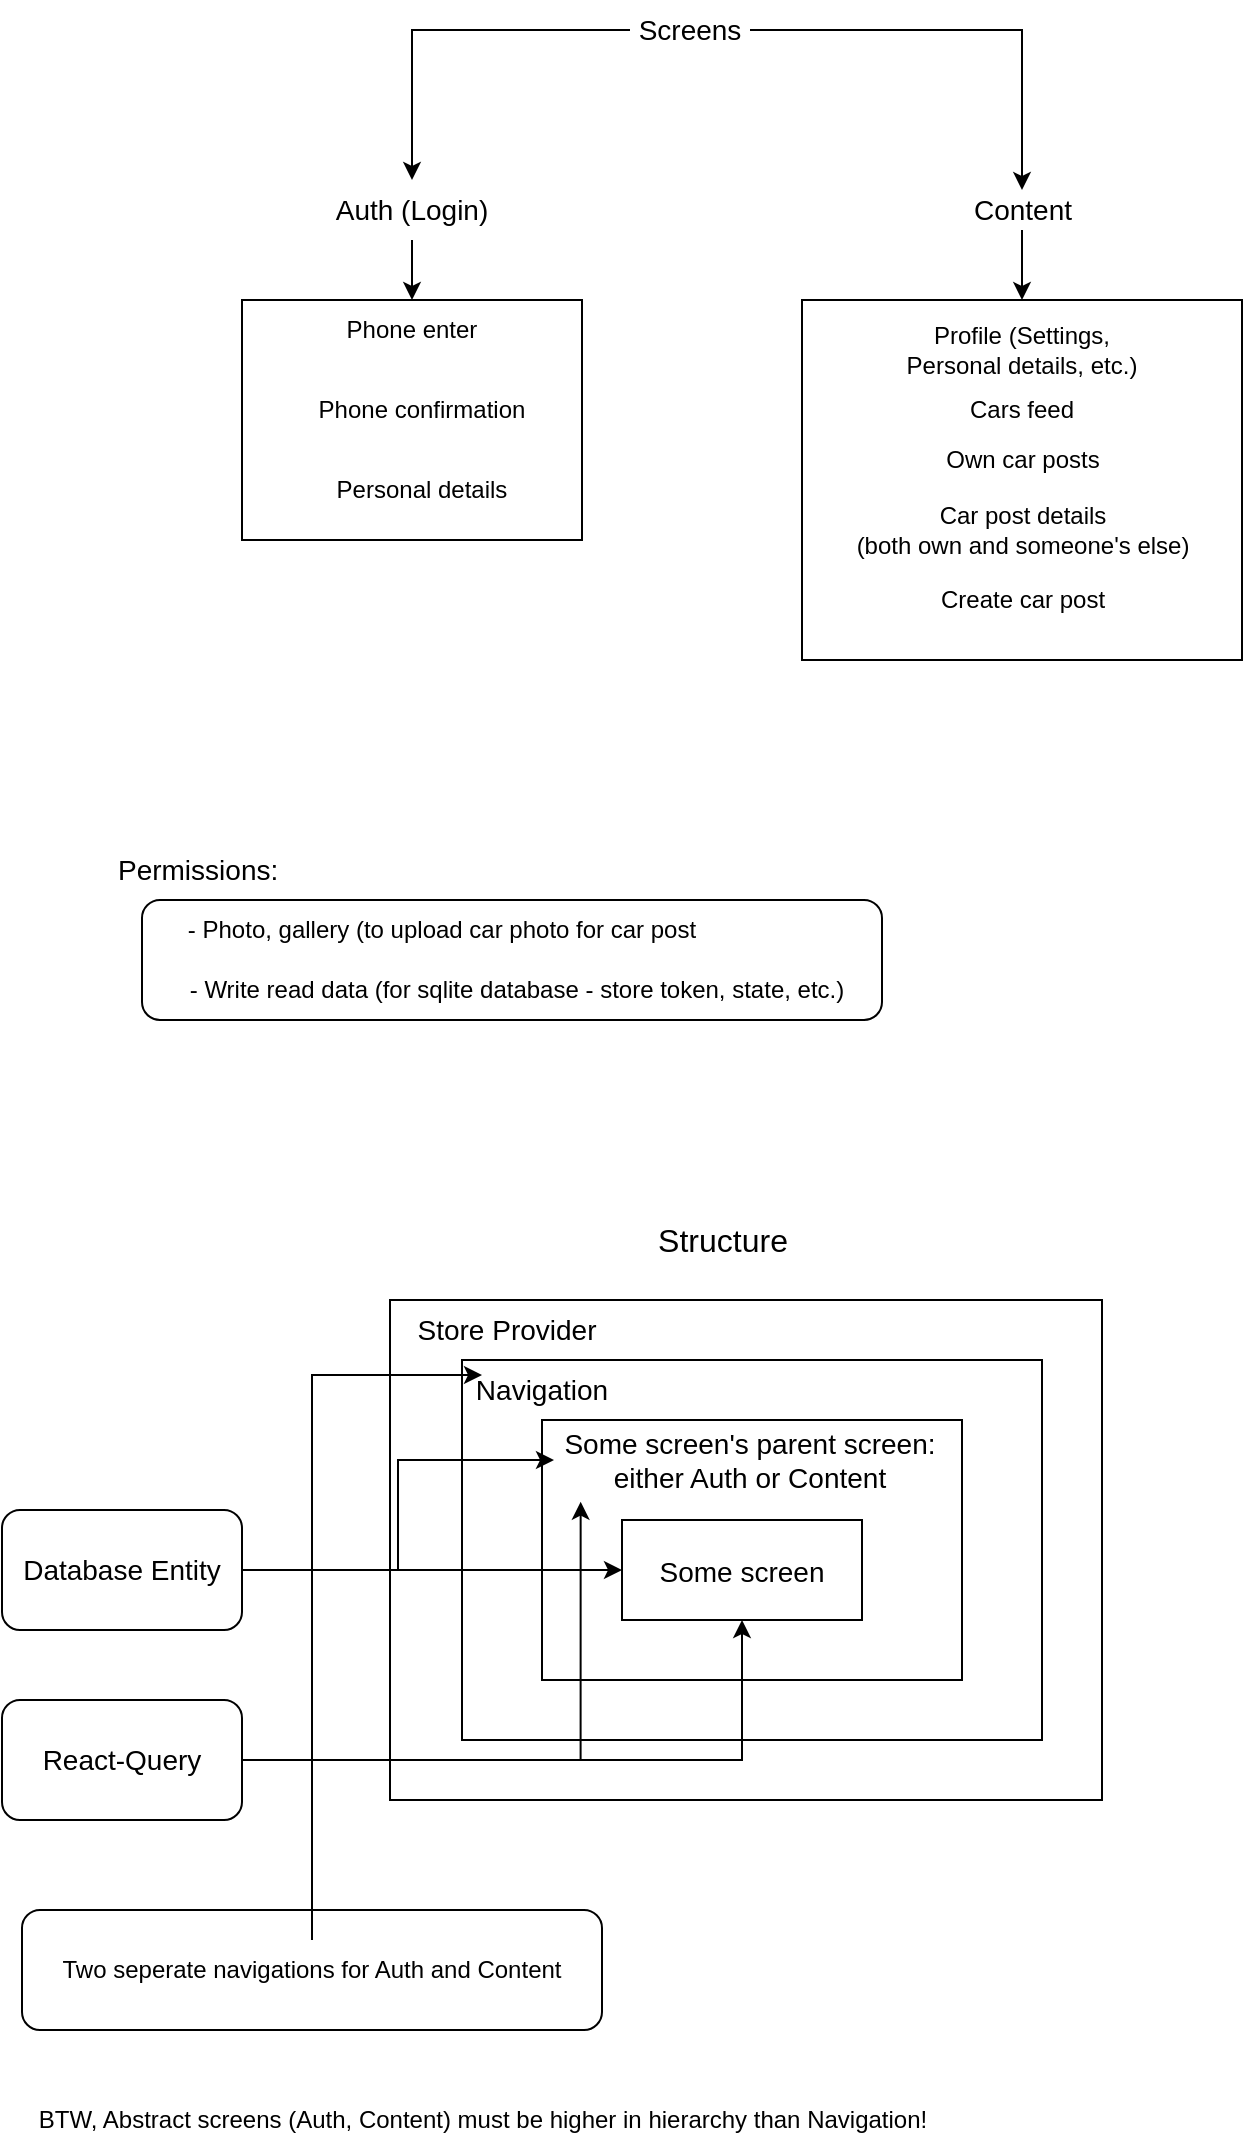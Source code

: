 <mxfile version="15.8.7" type="device" pages="4"><diagram id="QI5yI4pG2h8sdkGy5USs" name="Structure"><mxGraphModel dx="1104" dy="789" grid="1" gridSize="10" guides="1" tooltips="1" connect="1" arrows="1" fold="1" page="1" pageScale="1" pageWidth="827" pageHeight="1169" math="0" shadow="0"><root><mxCell id="vSB-e4ciAdwxO1L4nwNt-0"/><mxCell id="vSB-e4ciAdwxO1L4nwNt-1" parent="vSB-e4ciAdwxO1L4nwNt-0"/><mxCell id="8OaNYSQ32URWbFdlF0wa-1" value="" style="rounded=1;whiteSpace=wrap;html=1;" parent="vSB-e4ciAdwxO1L4nwNt-1" vertex="1"><mxGeometry x="50" y="1015" width="290" height="60" as="geometry"/></mxCell><mxCell id="vSB-e4ciAdwxO1L4nwNt-37" value="" style="rounded=0;whiteSpace=wrap;html=1;fontSize=14;" parent="vSB-e4ciAdwxO1L4nwNt-1" vertex="1"><mxGeometry x="234" y="710" width="356" height="250" as="geometry"/></mxCell><mxCell id="vSB-e4ciAdwxO1L4nwNt-35" value="" style="rounded=0;whiteSpace=wrap;html=1;fontSize=14;" parent="vSB-e4ciAdwxO1L4nwNt-1" vertex="1"><mxGeometry x="270" y="740" width="290" height="190" as="geometry"/></mxCell><mxCell id="vSB-e4ciAdwxO1L4nwNt-32" value="" style="rounded=0;whiteSpace=wrap;html=1;fontSize=14;" parent="vSB-e4ciAdwxO1L4nwNt-1" vertex="1"><mxGeometry x="310" y="770" width="210" height="130" as="geometry"/></mxCell><mxCell id="vSB-e4ciAdwxO1L4nwNt-29" value="" style="rounded=1;whiteSpace=wrap;html=1;" parent="vSB-e4ciAdwxO1L4nwNt-1" vertex="1"><mxGeometry x="110" y="510" width="370" height="60" as="geometry"/></mxCell><mxCell id="vSB-e4ciAdwxO1L4nwNt-22" value="" style="rounded=0;whiteSpace=wrap;html=1;" parent="vSB-e4ciAdwxO1L4nwNt-1" vertex="1"><mxGeometry x="440" y="210" width="220" height="180" as="geometry"/></mxCell><mxCell id="vSB-e4ciAdwxO1L4nwNt-15" value="" style="rounded=0;whiteSpace=wrap;html=1;" parent="vSB-e4ciAdwxO1L4nwNt-1" vertex="1"><mxGeometry x="160" y="210" width="170" height="120" as="geometry"/></mxCell><mxCell id="vSB-e4ciAdwxO1L4nwNt-9" style="edgeStyle=orthogonalEdgeStyle;rounded=0;orthogonalLoop=1;jettySize=auto;html=1;exitX=0;exitY=0.5;exitDx=0;exitDy=0;entryX=0.5;entryY=0;entryDx=0;entryDy=0;" parent="vSB-e4ciAdwxO1L4nwNt-1" source="vSB-e4ciAdwxO1L4nwNt-2" target="vSB-e4ciAdwxO1L4nwNt-3" edge="1"><mxGeometry relative="1" as="geometry"/></mxCell><mxCell id="vSB-e4ciAdwxO1L4nwNt-10" style="edgeStyle=orthogonalEdgeStyle;rounded=0;orthogonalLoop=1;jettySize=auto;html=1;exitX=1;exitY=0.5;exitDx=0;exitDy=0;" parent="vSB-e4ciAdwxO1L4nwNt-1" source="vSB-e4ciAdwxO1L4nwNt-2" target="vSB-e4ciAdwxO1L4nwNt-5" edge="1"><mxGeometry relative="1" as="geometry"/></mxCell><mxCell id="vSB-e4ciAdwxO1L4nwNt-2" value="&lt;font style=&quot;font-size: 14px&quot;&gt;Screens&lt;/font&gt;" style="text;html=1;strokeColor=none;fillColor=none;align=center;verticalAlign=middle;whiteSpace=wrap;rounded=0;" parent="vSB-e4ciAdwxO1L4nwNt-1" vertex="1"><mxGeometry x="354" y="60" width="60" height="30" as="geometry"/></mxCell><mxCell id="vSB-e4ciAdwxO1L4nwNt-14" style="edgeStyle=orthogonalEdgeStyle;rounded=0;orthogonalLoop=1;jettySize=auto;html=1;exitX=0.5;exitY=1;exitDx=0;exitDy=0;entryX=0.5;entryY=0;entryDx=0;entryDy=0;" parent="vSB-e4ciAdwxO1L4nwNt-1" source="vSB-e4ciAdwxO1L4nwNt-3" target="vSB-e4ciAdwxO1L4nwNt-11" edge="1"><mxGeometry relative="1" as="geometry"/></mxCell><mxCell id="vSB-e4ciAdwxO1L4nwNt-3" value="&lt;font style=&quot;font-size: 14px&quot;&gt;Auth (Login)&lt;/font&gt;" style="text;html=1;strokeColor=none;fillColor=none;align=center;verticalAlign=middle;whiteSpace=wrap;rounded=0;" parent="vSB-e4ciAdwxO1L4nwNt-1" vertex="1"><mxGeometry x="180" y="150" width="130" height="30" as="geometry"/></mxCell><mxCell id="vSB-e4ciAdwxO1L4nwNt-25" style="edgeStyle=orthogonalEdgeStyle;rounded=0;orthogonalLoop=1;jettySize=auto;html=1;entryX=0.5;entryY=0;entryDx=0;entryDy=0;" parent="vSB-e4ciAdwxO1L4nwNt-1" source="vSB-e4ciAdwxO1L4nwNt-5" target="vSB-e4ciAdwxO1L4nwNt-22" edge="1"><mxGeometry relative="1" as="geometry"/></mxCell><mxCell id="vSB-e4ciAdwxO1L4nwNt-5" value="&lt;font style=&quot;font-size: 14px&quot;&gt;Content&lt;/font&gt;" style="text;html=1;align=center;verticalAlign=middle;resizable=0;points=[];autosize=1;strokeColor=none;fillColor=none;" parent="vSB-e4ciAdwxO1L4nwNt-1" vertex="1"><mxGeometry x="520" y="155" width="60" height="20" as="geometry"/></mxCell><mxCell id="vSB-e4ciAdwxO1L4nwNt-11" value="Phone enter" style="text;html=1;strokeColor=none;fillColor=none;align=center;verticalAlign=middle;whiteSpace=wrap;rounded=0;" parent="vSB-e4ciAdwxO1L4nwNt-1" vertex="1"><mxGeometry x="205" y="210" width="80" height="30" as="geometry"/></mxCell><mxCell id="vSB-e4ciAdwxO1L4nwNt-12" value="Phone confirmation" style="text;html=1;strokeColor=none;fillColor=none;align=center;verticalAlign=middle;whiteSpace=wrap;rounded=0;" parent="vSB-e4ciAdwxO1L4nwNt-1" vertex="1"><mxGeometry x="190" y="250" width="120" height="30" as="geometry"/></mxCell><mxCell id="vSB-e4ciAdwxO1L4nwNt-13" value="Personal details" style="text;html=1;strokeColor=none;fillColor=none;align=center;verticalAlign=middle;whiteSpace=wrap;rounded=0;" parent="vSB-e4ciAdwxO1L4nwNt-1" vertex="1"><mxGeometry x="195" y="290" width="110" height="30" as="geometry"/></mxCell><mxCell id="vSB-e4ciAdwxO1L4nwNt-16" value="Profile (Settings, Personal details, etc.)" style="text;html=1;strokeColor=none;fillColor=none;align=center;verticalAlign=middle;whiteSpace=wrap;rounded=0;" parent="vSB-e4ciAdwxO1L4nwNt-1" vertex="1"><mxGeometry x="490" y="220" width="120" height="30" as="geometry"/></mxCell><mxCell id="vSB-e4ciAdwxO1L4nwNt-17" value="Cars feed" style="text;html=1;strokeColor=none;fillColor=none;align=center;verticalAlign=middle;whiteSpace=wrap;rounded=0;" parent="vSB-e4ciAdwxO1L4nwNt-1" vertex="1"><mxGeometry x="495" y="250" width="110" height="30" as="geometry"/></mxCell><mxCell id="vSB-e4ciAdwxO1L4nwNt-18" value="Own car posts" style="text;html=1;align=center;verticalAlign=middle;resizable=0;points=[];autosize=1;strokeColor=none;fillColor=none;" parent="vSB-e4ciAdwxO1L4nwNt-1" vertex="1"><mxGeometry x="505" y="280" width="90" height="20" as="geometry"/></mxCell><mxCell id="vSB-e4ciAdwxO1L4nwNt-19" value="Car post details &lt;br&gt;(both own and someone's else)" style="text;html=1;align=center;verticalAlign=middle;resizable=0;points=[];autosize=1;strokeColor=none;fillColor=none;" parent="vSB-e4ciAdwxO1L4nwNt-1" vertex="1"><mxGeometry x="460" y="310" width="180" height="30" as="geometry"/></mxCell><mxCell id="vSB-e4ciAdwxO1L4nwNt-21" value="Create car post" style="text;html=1;align=center;verticalAlign=middle;resizable=0;points=[];autosize=1;strokeColor=none;fillColor=none;" parent="vSB-e4ciAdwxO1L4nwNt-1" vertex="1"><mxGeometry x="500" y="350" width="100" height="20" as="geometry"/></mxCell><mxCell id="vSB-e4ciAdwxO1L4nwNt-26" value="&lt;font style=&quot;font-size: 14px&quot;&gt;Permissions:&amp;nbsp;&lt;/font&gt;" style="text;html=1;strokeColor=none;fillColor=none;align=center;verticalAlign=middle;whiteSpace=wrap;rounded=0;" parent="vSB-e4ciAdwxO1L4nwNt-1" vertex="1"><mxGeometry x="110" y="480" width="60" height="30" as="geometry"/></mxCell><mxCell id="vSB-e4ciAdwxO1L4nwNt-27" value="- Photo, gallery (to upload car photo for car post" style="text;html=1;strokeColor=none;fillColor=none;align=center;verticalAlign=middle;whiteSpace=wrap;rounded=0;" parent="vSB-e4ciAdwxO1L4nwNt-1" vertex="1"><mxGeometry x="120" y="510" width="280" height="30" as="geometry"/></mxCell><mxCell id="vSB-e4ciAdwxO1L4nwNt-28" value="- Write read data (for sqlite database - store token, state, etc.)" style="text;html=1;strokeColor=none;fillColor=none;align=center;verticalAlign=middle;whiteSpace=wrap;rounded=0;" parent="vSB-e4ciAdwxO1L4nwNt-1" vertex="1"><mxGeometry x="125" y="540" width="345" height="30" as="geometry"/></mxCell><mxCell id="vSB-e4ciAdwxO1L4nwNt-30" value="&lt;font style=&quot;font-size: 16px&quot;&gt;Structure&lt;/font&gt;" style="text;html=1;align=center;verticalAlign=middle;resizable=0;points=[];autosize=1;strokeColor=none;fillColor=none;fontSize=14;" parent="vSB-e4ciAdwxO1L4nwNt-1" vertex="1"><mxGeometry x="360" y="670" width="80" height="20" as="geometry"/></mxCell><mxCell id="vSB-e4ciAdwxO1L4nwNt-31" value="&lt;font style=&quot;font-size: 14px&quot;&gt;Some screen&lt;/font&gt;" style="rounded=0;whiteSpace=wrap;html=1;fontSize=16;" parent="vSB-e4ciAdwxO1L4nwNt-1" vertex="1"><mxGeometry x="350" y="820" width="120" height="50" as="geometry"/></mxCell><mxCell id="vSB-e4ciAdwxO1L4nwNt-34" value="Some screen's parent screen: either Auth or Content" style="text;html=1;strokeColor=none;fillColor=none;align=center;verticalAlign=middle;whiteSpace=wrap;rounded=0;fontSize=14;" parent="vSB-e4ciAdwxO1L4nwNt-1" vertex="1"><mxGeometry x="316" y="770" width="196" height="40" as="geometry"/></mxCell><mxCell id="vSB-e4ciAdwxO1L4nwNt-36" value="Navigation" style="text;html=1;strokeColor=none;fillColor=none;align=center;verticalAlign=middle;whiteSpace=wrap;rounded=0;fontSize=14;" parent="vSB-e4ciAdwxO1L4nwNt-1" vertex="1"><mxGeometry x="280" y="740" width="60" height="30" as="geometry"/></mxCell><mxCell id="vSB-e4ciAdwxO1L4nwNt-38" value="Store Provider" style="text;html=1;strokeColor=none;fillColor=none;align=center;verticalAlign=middle;whiteSpace=wrap;rounded=0;fontSize=14;" parent="vSB-e4ciAdwxO1L4nwNt-1" vertex="1"><mxGeometry x="245" y="710" width="95" height="30" as="geometry"/></mxCell><mxCell id="vSB-e4ciAdwxO1L4nwNt-40" style="edgeStyle=orthogonalEdgeStyle;rounded=0;orthogonalLoop=1;jettySize=auto;html=1;exitX=1;exitY=0.5;exitDx=0;exitDy=0;fontSize=14;" parent="vSB-e4ciAdwxO1L4nwNt-1" source="vSB-e4ciAdwxO1L4nwNt-39" target="vSB-e4ciAdwxO1L4nwNt-31" edge="1"><mxGeometry relative="1" as="geometry"/></mxCell><mxCell id="vSB-e4ciAdwxO1L4nwNt-41" style="edgeStyle=orthogonalEdgeStyle;rounded=0;orthogonalLoop=1;jettySize=auto;html=1;entryX=0;entryY=0.5;entryDx=0;entryDy=0;fontSize=14;" parent="vSB-e4ciAdwxO1L4nwNt-1" source="vSB-e4ciAdwxO1L4nwNt-39" target="vSB-e4ciAdwxO1L4nwNt-34" edge="1"><mxGeometry relative="1" as="geometry"/></mxCell><mxCell id="vSB-e4ciAdwxO1L4nwNt-39" value="Database Entity" style="rounded=1;whiteSpace=wrap;html=1;fontSize=14;" parent="vSB-e4ciAdwxO1L4nwNt-1" vertex="1"><mxGeometry x="40" y="815" width="120" height="60" as="geometry"/></mxCell><mxCell id="vSB-e4ciAdwxO1L4nwNt-43" style="edgeStyle=orthogonalEdgeStyle;rounded=0;orthogonalLoop=1;jettySize=auto;html=1;exitX=1;exitY=0.5;exitDx=0;exitDy=0;entryX=0.5;entryY=1;entryDx=0;entryDy=0;fontSize=14;" parent="vSB-e4ciAdwxO1L4nwNt-1" source="vSB-e4ciAdwxO1L4nwNt-42" target="vSB-e4ciAdwxO1L4nwNt-31" edge="1"><mxGeometry relative="1" as="geometry"/></mxCell><mxCell id="vSB-e4ciAdwxO1L4nwNt-44" style="edgeStyle=orthogonalEdgeStyle;rounded=0;orthogonalLoop=1;jettySize=auto;html=1;exitX=1;exitY=0.5;exitDx=0;exitDy=0;entryX=0.068;entryY=1.021;entryDx=0;entryDy=0;entryPerimeter=0;fontSize=14;" parent="vSB-e4ciAdwxO1L4nwNt-1" source="vSB-e4ciAdwxO1L4nwNt-42" target="vSB-e4ciAdwxO1L4nwNt-34" edge="1"><mxGeometry relative="1" as="geometry"/></mxCell><mxCell id="vSB-e4ciAdwxO1L4nwNt-42" value="React-Query" style="rounded=1;whiteSpace=wrap;html=1;fontSize=14;" parent="vSB-e4ciAdwxO1L4nwNt-1" vertex="1"><mxGeometry x="40" y="910" width="120" height="60" as="geometry"/></mxCell><mxCell id="8OaNYSQ32URWbFdlF0wa-2" style="edgeStyle=orthogonalEdgeStyle;rounded=0;orthogonalLoop=1;jettySize=auto;html=1;entryX=0;entryY=0.25;entryDx=0;entryDy=0;" parent="vSB-e4ciAdwxO1L4nwNt-1" source="8OaNYSQ32URWbFdlF0wa-0" target="vSB-e4ciAdwxO1L4nwNt-36" edge="1"><mxGeometry relative="1" as="geometry"/></mxCell><mxCell id="8OaNYSQ32URWbFdlF0wa-0" value="Two seperate navigations for Auth and Content" style="text;html=1;strokeColor=none;fillColor=none;align=center;verticalAlign=middle;whiteSpace=wrap;rounded=0;" parent="vSB-e4ciAdwxO1L4nwNt-1" vertex="1"><mxGeometry x="50" y="1030" width="290" height="30" as="geometry"/></mxCell><mxCell id="8OaNYSQ32URWbFdlF0wa-3" value="BTW, Abstract screens (Auth, Content) must be higher in hierarchy than Navigation!" style="text;html=1;align=center;verticalAlign=middle;resizable=0;points=[];autosize=1;strokeColor=none;fillColor=none;" parent="vSB-e4ciAdwxO1L4nwNt-1" vertex="1"><mxGeometry x="50" y="1110" width="460" height="20" as="geometry"/></mxCell></root></mxGraphModel></diagram><diagram id="nT5qe4eYq5fmhZC3Nwm9" name="Auth"><mxGraphModel dx="1104" dy="789" grid="1" gridSize="10" guides="1" tooltips="1" connect="1" arrows="1" fold="1" page="1" pageScale="1" pageWidth="827" pageHeight="1169" math="0" shadow="0"><root><mxCell id="0"/><mxCell id="1" parent="0"/><mxCell id="MlfCAyZn9x_Wy7TSXfsL-1" value="" style="verticalLabelPosition=bottom;verticalAlign=top;html=1;shadow=0;dashed=0;strokeWidth=1;shape=mxgraph.android.phone2;strokeColor=#c0c0c0;" parent="1" vertex="1"><mxGeometry x="80" y="100" width="200" height="390" as="geometry"/></mxCell></root></mxGraphModel></diagram><diagram id="gKze4VlcBIsPq7I9SpFA" name="Content"><mxGraphModel dx="1104" dy="789" grid="1" gridSize="10" guides="1" tooltips="1" connect="1" arrows="1" fold="1" page="1" pageScale="1" pageWidth="827" pageHeight="1169" math="0" shadow="0"><root><mxCell id="FrJnflSfqsKOsIagVwSR-0"/><mxCell id="FrJnflSfqsKOsIagVwSR-1" parent="FrJnflSfqsKOsIagVwSR-0"/><mxCell id="1WxWWY0ZvjIWNU5XmW4H-13" value="" style="rounded=0;whiteSpace=wrap;html=1;" parent="FrJnflSfqsKOsIagVwSR-1" vertex="1"><mxGeometry x="95" y="1260" width="175" height="30" as="geometry"/></mxCell><mxCell id="1WxWWY0ZvjIWNU5XmW4H-1" value="" style="rounded=0;whiteSpace=wrap;html=1;" parent="FrJnflSfqsKOsIagVwSR-1" vertex="1"><mxGeometry x="95" y="1190" width="175" height="50" as="geometry"/></mxCell><mxCell id="ZhYRzD6Ie4BiKMd58vhP-0" value="" style="verticalLabelPosition=bottom;verticalAlign=top;html=1;shadow=0;dashed=0;strokeWidth=1;shape=mxgraph.android.phone2;strokeColor=#c0c0c0;" parent="FrJnflSfqsKOsIagVwSR-1" vertex="1"><mxGeometry x="80" y="100" width="200" height="390" as="geometry"/></mxCell><mxCell id="7WZufbuWnt73fv1zPyE8-0" value="Tab Navigation" style="rounded=0;whiteSpace=wrap;html=1;" parent="FrJnflSfqsKOsIagVwSR-1" vertex="1"><mxGeometry x="90" y="410" width="180" height="40" as="geometry"/></mxCell><mxCell id="7WZufbuWnt73fv1zPyE8-1" value="" style="endArrow=classic;html=1;rounded=0;" parent="FrJnflSfqsKOsIagVwSR-1" target="7WZufbuWnt73fv1zPyE8-0" edge="1"><mxGeometry width="50" height="50" relative="1" as="geometry"><mxPoint x="180" y="540" as="sourcePoint"/><mxPoint x="440" y="330" as="targetPoint"/></mxGeometry></mxCell><mxCell id="7WZufbuWnt73fv1zPyE8-3" value="" style="rounded=0;whiteSpace=wrap;html=1;" parent="FrJnflSfqsKOsIagVwSR-1" vertex="1"><mxGeometry x="100" y="540" width="160" height="40" as="geometry"/></mxCell><mxCell id="7WZufbuWnt73fv1zPyE8-4" value="Posts" style="whiteSpace=wrap;html=1;aspect=fixed;" parent="FrJnflSfqsKOsIagVwSR-1" vertex="1"><mxGeometry x="110" y="540" width="40" height="40" as="geometry"/></mxCell><mxCell id="7WZufbuWnt73fv1zPyE8-5" value="Profile" style="whiteSpace=wrap;html=1;aspect=fixed;" parent="FrJnflSfqsKOsIagVwSR-1" vertex="1"><mxGeometry x="210" y="540" width="40" height="40" as="geometry"/></mxCell><mxCell id="7WZufbuWnt73fv1zPyE8-6" value="Create" style="whiteSpace=wrap;html=1;aspect=fixed;" parent="FrJnflSfqsKOsIagVwSR-1" vertex="1"><mxGeometry x="160" y="540" width="40" height="40" as="geometry"/></mxCell><mxCell id="7WZufbuWnt73fv1zPyE8-9" value="Posts" style="text;html=1;strokeColor=none;fillColor=none;align=center;verticalAlign=middle;whiteSpace=wrap;rounded=0;" parent="FrJnflSfqsKOsIagVwSR-1" vertex="1"><mxGeometry x="90" y="100" width="60" height="30" as="geometry"/></mxCell><mxCell id="7WZufbuWnt73fv1zPyE8-13" value="" style="verticalLabelPosition=bottom;verticalAlign=top;html=1;shadow=0;dashed=0;strokeWidth=1;shape=mxgraph.android.phone2;strokeColor=#c0c0c0;" parent="FrJnflSfqsKOsIagVwSR-1" vertex="1"><mxGeometry x="80" y="680" width="200" height="420" as="geometry"/></mxCell><mxCell id="7WZufbuWnt73fv1zPyE8-14" value="Tab Navigation" style="rounded=0;whiteSpace=wrap;html=1;" parent="FrJnflSfqsKOsIagVwSR-1" vertex="1"><mxGeometry x="90" y="1020" width="180" height="40" as="geometry"/></mxCell><mxCell id="7WZufbuWnt73fv1zPyE8-15" value="Create" style="text;html=1;strokeColor=none;fillColor=none;align=center;verticalAlign=middle;whiteSpace=wrap;rounded=0;" parent="FrJnflSfqsKOsIagVwSR-1" vertex="1"><mxGeometry x="90" y="680" width="60" height="30" as="geometry"/></mxCell><mxCell id="7WZufbuWnt73fv1zPyE8-16" value="" style="verticalLabelPosition=bottom;verticalAlign=top;html=1;shadow=0;dashed=0;strokeWidth=1;shape=mxgraph.android.phone2;strokeColor=#c0c0c0;" parent="FrJnflSfqsKOsIagVwSR-1" vertex="1"><mxGeometry x="80" y="1150" width="200" height="390" as="geometry"/></mxCell><mxCell id="7WZufbuWnt73fv1zPyE8-17" value="Tab Navigation" style="rounded=0;whiteSpace=wrap;html=1;" parent="FrJnflSfqsKOsIagVwSR-1" vertex="1"><mxGeometry x="90" y="1460" width="180" height="40" as="geometry"/></mxCell><mxCell id="7WZufbuWnt73fv1zPyE8-18" value="Profile" style="text;html=1;strokeColor=none;fillColor=none;align=center;verticalAlign=middle;whiteSpace=wrap;rounded=0;" parent="FrJnflSfqsKOsIagVwSR-1" vertex="1"><mxGeometry x="90" y="1150" width="60" height="30" as="geometry"/></mxCell><mxCell id="7WZufbuWnt73fv1zPyE8-19" value="&amp;nbsp; Placeholder ..." style="rounded=1;whiteSpace=wrap;html=1;align=left;" parent="FrJnflSfqsKOsIagVwSR-1" vertex="1"><mxGeometry x="95" y="140" width="170" height="30" as="geometry"/></mxCell><mxCell id="7WZufbuWnt73fv1zPyE8-22" value="" style="rounded=1;whiteSpace=wrap;html=1;strokeColor=#000000;" parent="FrJnflSfqsKOsIagVwSR-1" vertex="1"><mxGeometry x="235" y="140" width="30" height="30" as="geometry"/></mxCell><mxCell id="7WZufbuWnt73fv1zPyE8-21" value="" style="html=1;verticalLabelPosition=bottom;align=center;labelBackgroundColor=#ffffff;verticalAlign=top;strokeWidth=2;strokeColor=#000000;shadow=0;dashed=0;shape=mxgraph.ios7.icons.looking_glass;" parent="FrJnflSfqsKOsIagVwSR-1" vertex="1"><mxGeometry x="240" y="145" width="20" height="20" as="geometry"/></mxCell><mxCell id="7WZufbuWnt73fv1zPyE8-23" value="" style="endArrow=classic;html=1;rounded=0;" parent="FrJnflSfqsKOsIagVwSR-1" source="7WZufbuWnt73fv1zPyE8-19" edge="1"><mxGeometry width="50" height="50" relative="1" as="geometry"><mxPoint x="190" y="70" as="sourcePoint"/><mxPoint x="230" y="50" as="targetPoint"/></mxGeometry></mxCell><mxCell id="7WZufbuWnt73fv1zPyE8-24" value="Fixed input" style="text;html=1;align=center;verticalAlign=middle;resizable=0;points=[];autosize=1;strokeColor=none;fillColor=none;" parent="FrJnflSfqsKOsIagVwSR-1" vertex="1"><mxGeometry x="205" y="20" width="70" height="20" as="geometry"/></mxCell><mxCell id="7WZufbuWnt73fv1zPyE8-25" value="&lt;font style=&quot;font-size: 10px&quot;&gt;Categories&lt;/font&gt;" style="rounded=1;whiteSpace=wrap;html=1;strokeColor=#000000;align=left;" parent="FrJnflSfqsKOsIagVwSR-1" vertex="1"><mxGeometry x="97.5" y="170" width="165" height="20" as="geometry"/></mxCell><mxCell id="7WZufbuWnt73fv1zPyE8-26" value="" style="html=1;verticalLabelPosition=bottom;labelBackgroundColor=#ffffff;verticalAlign=top;shadow=0;dashed=0;strokeWidth=1;shape=mxgraph.ios7.misc.down;strokeColor=#000000;" parent="FrJnflSfqsKOsIagVwSR-1" vertex="1"><mxGeometry x="150" y="177" width="12" height="6" as="geometry"/></mxCell><mxCell id="7WZufbuWnt73fv1zPyE8-29" value="Filter" style="text;html=1;strokeColor=none;fillColor=none;align=center;verticalAlign=middle;whiteSpace=wrap;rounded=0;fontSize=10;" parent="FrJnflSfqsKOsIagVwSR-1" vertex="1"><mxGeometry x="200" y="170" width="60" height="20" as="geometry"/></mxCell><mxCell id="7WZufbuWnt73fv1zPyE8-30" value="" style="sketch=0;aspect=fixed;pointerEvents=1;shadow=0;dashed=0;html=1;strokeColor=none;labelPosition=center;verticalLabelPosition=bottom;verticalAlign=top;align=center;fillColor=#000000;shape=mxgraph.mscae.enterprise.filter;fontSize=10;" parent="FrJnflSfqsKOsIagVwSR-1" vertex="1"><mxGeometry x="244.44" y="175" width="11.11" height="10" as="geometry"/></mxCell><mxCell id="7WZufbuWnt73fv1zPyE8-31" value="" style="endArrow=classic;html=1;rounded=0;fontSize=10;entryX=0.17;entryY=1.21;entryDx=0;entryDy=0;entryPerimeter=0;exitX=0;exitY=0.25;exitDx=0;exitDy=0;" parent="FrJnflSfqsKOsIagVwSR-1" source="7WZufbuWnt73fv1zPyE8-32" target="7WZufbuWnt73fv1zPyE8-25" edge="1"><mxGeometry width="50" height="50" relative="1" as="geometry"><mxPoint x="390" y="270" as="sourcePoint"/><mxPoint x="440" y="200" as="targetPoint"/></mxGeometry></mxCell><mxCell id="7WZufbuWnt73fv1zPyE8-32" value="&lt;span style=&quot;font-size: 12px&quot;&gt;Opens modal window with available categories (daily/monthly/yearly car rent)&lt;/span&gt;" style="text;html=1;strokeColor=none;fillColor=none;align=center;verticalAlign=middle;whiteSpace=wrap;rounded=0;fontSize=10;" parent="FrJnflSfqsKOsIagVwSR-1" vertex="1"><mxGeometry x="330" y="240" width="420" height="30" as="geometry"/></mxCell><mxCell id="7WZufbuWnt73fv1zPyE8-33" value="" style="endArrow=classic;html=1;rounded=0;fontSize=12;exitX=-0.002;exitY=0.404;exitDx=0;exitDy=0;exitPerimeter=0;" parent="FrJnflSfqsKOsIagVwSR-1" source="7WZufbuWnt73fv1zPyE8-34" edge="1"><mxGeometry width="50" height="50" relative="1" as="geometry"><mxPoint x="500" y="200" as="sourcePoint"/><mxPoint x="260" y="180" as="targetPoint"/></mxGeometry></mxCell><mxCell id="7WZufbuWnt73fv1zPyE8-34" value="Opens modal window with available filters (price, location, mark, type, sorty by)" style="text;html=1;align=center;verticalAlign=middle;resizable=0;points=[];autosize=1;strokeColor=none;fillColor=none;fontSize=12;" parent="FrJnflSfqsKOsIagVwSR-1" vertex="1"><mxGeometry x="395" y="200" width="430" height="20" as="geometry"/></mxCell><mxCell id="7WZufbuWnt73fv1zPyE8-35" value="Both category and filter modals should have 'apply' button on the bottom to apply search query" style="text;html=1;strokeColor=none;fillColor=none;align=center;verticalAlign=middle;whiteSpace=wrap;rounded=0;fontSize=12;" parent="FrJnflSfqsKOsIagVwSR-1" vertex="1"><mxGeometry x="340" y="290" width="380" height="30" as="geometry"/></mxCell><mxCell id="7WZufbuWnt73fv1zPyE8-36" value="" style="endArrow=classic;html=1;rounded=0;fontSize=12;entryX=1;entryY=0.5;entryDx=0;entryDy=0;" parent="FrJnflSfqsKOsIagVwSR-1" target="7WZufbuWnt73fv1zPyE8-22" edge="1"><mxGeometry width="50" height="50" relative="1" as="geometry"><mxPoint x="390" y="120" as="sourcePoint"/><mxPoint x="430" y="110" as="targetPoint"/></mxGeometry></mxCell><mxCell id="7WZufbuWnt73fv1zPyE8-37" value="Apply search query" style="text;html=1;align=center;verticalAlign=middle;resizable=0;points=[];autosize=1;strokeColor=none;fillColor=none;fontSize=12;" parent="FrJnflSfqsKOsIagVwSR-1" vertex="1"><mxGeometry x="360" y="100" width="120" height="20" as="geometry"/></mxCell><mxCell id="7WZufbuWnt73fv1zPyE8-38" value="Show new posts by default" style="text;html=1;strokeColor=none;fillColor=none;align=center;verticalAlign=middle;whiteSpace=wrap;rounded=0;fontSize=12;" parent="FrJnflSfqsKOsIagVwSR-1" vertex="1"><mxGeometry x="110" y="350" width="140" height="30" as="geometry"/></mxCell><mxCell id="7WZufbuWnt73fv1zPyE8-39" value="" style="rounded=0;whiteSpace=wrap;html=1;fontSize=12;strokeColor=#000000;strokeWidth=1;fillColor=#FFFFFF;align=left;" parent="FrJnflSfqsKOsIagVwSR-1" vertex="1"><mxGeometry x="360" y="390" width="140" height="170" as="geometry"/></mxCell><mxCell id="7WZufbuWnt73fv1zPyE8-41" value="Category #1" style="rounded=1;whiteSpace=wrap;html=1;fontSize=12;strokeColor=#000000;strokeWidth=1;fillColor=#FFFFFF;align=left;" parent="FrJnflSfqsKOsIagVwSR-1" vertex="1"><mxGeometry x="370" y="400" width="120" height="20" as="geometry"/></mxCell><mxCell id="7WZufbuWnt73fv1zPyE8-42" value="Category #2" style="rounded=1;whiteSpace=wrap;html=1;fontSize=12;strokeColor=#000000;strokeWidth=1;fillColor=#FFFFFF;align=left;" parent="FrJnflSfqsKOsIagVwSR-1" vertex="1"><mxGeometry x="371" y="430" width="120" height="20" as="geometry"/></mxCell><mxCell id="7WZufbuWnt73fv1zPyE8-43" value="Category #3" style="rounded=1;whiteSpace=wrap;html=1;fontSize=12;strokeColor=#000000;strokeWidth=1;fillColor=#FFFFFF;align=left;" parent="FrJnflSfqsKOsIagVwSR-1" vertex="1"><mxGeometry x="370" y="460" width="120" height="20" as="geometry"/></mxCell><mxCell id="7WZufbuWnt73fv1zPyE8-44" value="Category #4" style="rounded=1;whiteSpace=wrap;html=1;fontSize=12;strokeColor=#000000;strokeWidth=1;fillColor=#FFFFFF;align=left;" parent="FrJnflSfqsKOsIagVwSR-1" vertex="1"><mxGeometry x="370" y="490" width="120" height="20" as="geometry"/></mxCell><mxCell id="7WZufbuWnt73fv1zPyE8-45" value="Apply" style="rounded=1;whiteSpace=wrap;html=1;fontSize=12;strokeColor=#000000;strokeWidth=1;fillColor=#FFFFFF;align=center;" parent="FrJnflSfqsKOsIagVwSR-1" vertex="1"><mxGeometry x="370" y="520" width="120" height="30" as="geometry"/></mxCell><mxCell id="7WZufbuWnt73fv1zPyE8-46" value="" style="rounded=0;whiteSpace=wrap;html=1;fontSize=12;strokeColor=#000000;strokeWidth=1;fillColor=#FFFFFF;align=left;" parent="FrJnflSfqsKOsIagVwSR-1" vertex="1"><mxGeometry x="560" y="390" width="140" height="170" as="geometry"/></mxCell><mxCell id="7WZufbuWnt73fv1zPyE8-47" value="Sort by (&amp;lt;select&amp;gt;)" style="rounded=1;whiteSpace=wrap;html=1;fontSize=12;strokeColor=#000000;strokeWidth=1;fillColor=#FFFFFF;align=left;" parent="FrJnflSfqsKOsIagVwSR-1" vertex="1"><mxGeometry x="570" y="400" width="120" height="20" as="geometry"/></mxCell><mxCell id="7WZufbuWnt73fv1zPyE8-48" value="Price from" style="rounded=1;whiteSpace=wrap;html=1;fontSize=12;strokeColor=#000000;strokeWidth=1;fillColor=#FFFFFF;align=left;" parent="FrJnflSfqsKOsIagVwSR-1" vertex="1"><mxGeometry x="571" y="430" width="120" height="20" as="geometry"/></mxCell><mxCell id="7WZufbuWnt73fv1zPyE8-49" value="Price to" style="rounded=1;whiteSpace=wrap;html=1;fontSize=12;strokeColor=#000000;strokeWidth=1;fillColor=#FFFFFF;align=left;" parent="FrJnflSfqsKOsIagVwSR-1" vertex="1"><mxGeometry x="570" y="460" width="120" height="20" as="geometry"/></mxCell><mxCell id="7WZufbuWnt73fv1zPyE8-50" value="Location (&amp;lt;select&amp;gt;)" style="rounded=1;whiteSpace=wrap;html=1;fontSize=12;strokeColor=#000000;strokeWidth=1;fillColor=#FFFFFF;align=left;" parent="FrJnflSfqsKOsIagVwSR-1" vertex="1"><mxGeometry x="570" y="490" width="120" height="20" as="geometry"/></mxCell><mxCell id="7WZufbuWnt73fv1zPyE8-51" value="Apply" style="rounded=1;whiteSpace=wrap;html=1;fontSize=12;strokeColor=#000000;strokeWidth=1;fillColor=#FFFFFF;align=center;" parent="FrJnflSfqsKOsIagVwSR-1" vertex="1"><mxGeometry x="570" y="520" width="120" height="30" as="geometry"/></mxCell><mxCell id="7WZufbuWnt73fv1zPyE8-52" value="Categories Modal" style="text;html=1;strokeColor=none;fillColor=none;align=center;verticalAlign=middle;whiteSpace=wrap;rounded=0;fontSize=12;" parent="FrJnflSfqsKOsIagVwSR-1" vertex="1"><mxGeometry x="381.5" y="360" width="99" height="30" as="geometry"/></mxCell><mxCell id="7WZufbuWnt73fv1zPyE8-53" value="Filter Modal" style="text;html=1;strokeColor=none;fillColor=none;align=center;verticalAlign=middle;whiteSpace=wrap;rounded=0;fontSize=12;" parent="FrJnflSfqsKOsIagVwSR-1" vertex="1"><mxGeometry x="580.5" y="360" width="99" height="30" as="geometry"/></mxCell><mxCell id="7WZufbuWnt73fv1zPyE8-54" value="Content should be scrollable, and as user scrolls the page, new posts are loaded" style="text;html=1;strokeColor=none;fillColor=none;align=center;verticalAlign=middle;whiteSpace=wrap;rounded=0;fontSize=12;" parent="FrJnflSfqsKOsIagVwSR-1" vertex="1"><mxGeometry x="124.44" y="280" width="120" height="30" as="geometry"/></mxCell><mxCell id="7WZufbuWnt73fv1zPyE8-55" value="Add photo" style="rounded=1;whiteSpace=wrap;html=1;fontSize=12;strokeColor=#000000;strokeWidth=1;fillColor=#FFFFFF;align=center;" parent="FrJnflSfqsKOsIagVwSR-1" vertex="1"><mxGeometry x="104.44" y="730" width="140" height="60" as="geometry"/></mxCell><mxCell id="7WZufbuWnt73fv1zPyE8-56" value="Title" style="rounded=1;whiteSpace=wrap;html=1;fontSize=12;strokeColor=#000000;strokeWidth=1;fillColor=#FFFFFF;align=left;" parent="FrJnflSfqsKOsIagVwSR-1" vertex="1"><mxGeometry x="104.44" y="810" width="145.56" height="20" as="geometry"/></mxCell><mxCell id="7WZufbuWnt73fv1zPyE8-57" value="Category (&amp;lt;select&amp;gt;)" style="rounded=1;whiteSpace=wrap;html=1;fontSize=12;strokeColor=#000000;strokeWidth=1;fillColor=#FFFFFF;align=left;" parent="FrJnflSfqsKOsIagVwSR-1" vertex="1"><mxGeometry x="104.44" y="840" width="145.56" height="20" as="geometry"/></mxCell><mxCell id="7WZufbuWnt73fv1zPyE8-58" value="Location (&amp;lt;select&amp;gt;)" style="rounded=1;whiteSpace=wrap;html=1;fontSize=12;strokeColor=#000000;strokeWidth=1;fillColor=#FFFFFF;align=left;" parent="FrJnflSfqsKOsIagVwSR-1" vertex="1"><mxGeometry x="104.44" y="870" width="145.56" height="20" as="geometry"/></mxCell><mxCell id="7WZufbuWnt73fv1zPyE8-59" value="Description" style="rounded=1;whiteSpace=wrap;html=1;fontSize=12;strokeColor=#000000;strokeWidth=1;fillColor=#FFFFFF;align=left;" parent="FrJnflSfqsKOsIagVwSR-1" vertex="1"><mxGeometry x="104.44" y="950" width="145.56" height="20" as="geometry"/></mxCell><mxCell id="7WZufbuWnt73fv1zPyE8-60" value="Contact phone" style="rounded=1;whiteSpace=wrap;html=1;fontSize=12;strokeColor=#000000;strokeWidth=1;fillColor=#FFFFFF;align=left;" parent="FrJnflSfqsKOsIagVwSR-1" vertex="1"><mxGeometry x="104.44" y="900" width="145.56" height="20" as="geometry"/></mxCell><mxCell id="7WZufbuWnt73fv1zPyE8-62" value="Submit" style="ellipse;whiteSpace=wrap;html=1;fontSize=12;strokeColor=#000000;strokeWidth=1;fillColor=#FFFFFF;align=center;" parent="FrJnflSfqsKOsIagVwSR-1" vertex="1"><mxGeometry x="114.44" y="980" width="120" height="30" as="geometry"/></mxCell><mxCell id="7WZufbuWnt73fv1zPyE8-63" value="" style="endArrow=classic;html=1;rounded=0;fontSize=12;" parent="FrJnflSfqsKOsIagVwSR-1" source="7WZufbuWnt73fv1zPyE8-64" target="7WZufbuWnt73fv1zPyE8-62" edge="1"><mxGeometry width="50" height="50" relative="1" as="geometry"><mxPoint x="390" y="1010" as="sourcePoint"/><mxPoint x="440" y="820" as="targetPoint"/></mxGeometry></mxCell><mxCell id="7WZufbuWnt73fv1zPyE8-64" value="POST request to create a post (validate all fileds, before sending a request)" style="text;html=1;strokeColor=none;fillColor=none;align=center;verticalAlign=middle;whiteSpace=wrap;rounded=0;fontSize=12;" parent="FrJnflSfqsKOsIagVwSR-1" vertex="1"><mxGeometry x="360" y="995" width="250" height="30" as="geometry"/></mxCell><mxCell id="7WZufbuWnt73fv1zPyE8-66" value="" style="endArrow=classic;html=1;rounded=0;fontSize=12;entryX=1;entryY=0.5;entryDx=0;entryDy=0;" parent="FrJnflSfqsKOsIagVwSR-1" target="7WZufbuWnt73fv1zPyE8-57" edge="1"><mxGeometry width="50" height="50" relative="1" as="geometry"><mxPoint x="390" y="860" as="sourcePoint"/><mxPoint x="440" y="810" as="targetPoint"/></mxGeometry></mxCell><mxCell id="7WZufbuWnt73fv1zPyE8-68" value="" style="endArrow=classic;html=1;rounded=0;fontSize=12;entryX=1;entryY=0.75;entryDx=0;entryDy=0;" parent="FrJnflSfqsKOsIagVwSR-1" target="7WZufbuWnt73fv1zPyE8-58" edge="1"><mxGeometry width="50" height="50" relative="1" as="geometry"><mxPoint x="390" y="860" as="sourcePoint"/><mxPoint x="440" y="810" as="targetPoint"/></mxGeometry></mxCell><mxCell id="7WZufbuWnt73fv1zPyE8-69" value="Select elements for category and location respectively" style="text;html=1;align=center;verticalAlign=middle;resizable=0;points=[];autosize=1;strokeColor=none;fillColor=none;fontSize=12;" parent="FrJnflSfqsKOsIagVwSR-1" vertex="1"><mxGeometry x="391" y="850" width="300" height="20" as="geometry"/></mxCell><mxCell id="7WZufbuWnt73fv1zPyE8-71" value="" style="endArrow=classic;html=1;rounded=0;fontSize=12;entryX=1;entryY=0.5;entryDx=0;entryDy=0;" parent="FrJnflSfqsKOsIagVwSR-1" target="7WZufbuWnt73fv1zPyE8-56" edge="1"><mxGeometry width="50" height="50" relative="1" as="geometry"><mxPoint x="390" y="820" as="sourcePoint"/><mxPoint x="440" y="810" as="targetPoint"/></mxGeometry></mxCell><mxCell id="7WZufbuWnt73fv1zPyE8-72" value="Title input" style="text;html=1;strokeColor=none;fillColor=none;align=center;verticalAlign=middle;whiteSpace=wrap;rounded=0;fontSize=12;" parent="FrJnflSfqsKOsIagVwSR-1" vertex="1"><mxGeometry x="395" y="805" width="60" height="30" as="geometry"/></mxCell><mxCell id="7WZufbuWnt73fv1zPyE8-73" value="" style="endArrow=classic;html=1;rounded=0;fontSize=12;entryX=1;entryY=0.5;entryDx=0;entryDy=0;" parent="FrJnflSfqsKOsIagVwSR-1" target="7WZufbuWnt73fv1zPyE8-55" edge="1"><mxGeometry width="50" height="50" relative="1" as="geometry"><mxPoint x="360" y="720" as="sourcePoint"/><mxPoint x="440" y="810" as="targetPoint"/><Array as="points"/></mxGeometry></mxCell><mxCell id="7WZufbuWnt73fv1zPyE8-74" value="Opens gallery to select a photo" style="text;html=1;strokeColor=none;fillColor=none;align=center;verticalAlign=middle;whiteSpace=wrap;rounded=0;fontSize=12;" parent="FrJnflSfqsKOsIagVwSR-1" vertex="1"><mxGeometry x="362" y="700" width="209" height="30" as="geometry"/></mxCell><mxCell id="7WZufbuWnt73fv1zPyE8-75" value="https://stackoverflow.com/questions/42521679/how-can-i-upload-a-photo-with-expo" style="text;html=1;align=center;verticalAlign=middle;resizable=0;points=[];autosize=1;strokeColor=none;fillColor=none;fontSize=12;" parent="FrJnflSfqsKOsIagVwSR-1" vertex="1"><mxGeometry x="350" y="730" width="460" height="20" as="geometry"/></mxCell><mxCell id="7WZufbuWnt73fv1zPyE8-76" value="Description textarea" style="text;html=1;strokeColor=none;fillColor=none;align=center;verticalAlign=middle;whiteSpace=wrap;rounded=0;fontSize=12;" parent="FrJnflSfqsKOsIagVwSR-1" vertex="1"><mxGeometry x="395" y="920" width="195" height="30" as="geometry"/></mxCell><mxCell id="7WZufbuWnt73fv1zPyE8-77" value="" style="endArrow=classic;html=1;rounded=0;fontSize=12;entryX=1;entryY=0.5;entryDx=0;entryDy=0;" parent="FrJnflSfqsKOsIagVwSR-1" source="7WZufbuWnt73fv1zPyE8-76" target="7WZufbuWnt73fv1zPyE8-59" edge="1"><mxGeometry width="50" height="50" relative="1" as="geometry"><mxPoint x="390" y="830" as="sourcePoint"/><mxPoint x="440" y="780" as="targetPoint"/></mxGeometry></mxCell><mxCell id="PesY9YjD7MRENN5PXCow-1" value="" style="verticalLabelPosition=bottom;verticalAlign=top;html=1;shadow=0;dashed=0;strokeWidth=1;shape=mxgraph.android.phone2;strokeColor=#c0c0c0;" parent="FrJnflSfqsKOsIagVwSR-1" vertex="1"><mxGeometry x="77.22" y="1640" width="200" height="390" as="geometry"/></mxCell><mxCell id="PesY9YjD7MRENN5PXCow-2" value="Tab Navigation" style="rounded=0;whiteSpace=wrap;html=1;" parent="FrJnflSfqsKOsIagVwSR-1" vertex="1"><mxGeometry x="87.22" y="1950" width="180" height="40" as="geometry"/></mxCell><mxCell id="PesY9YjD7MRENN5PXCow-3" value="PostDetail" style="text;html=1;strokeColor=none;fillColor=none;align=center;verticalAlign=middle;whiteSpace=wrap;rounded=0;" parent="FrJnflSfqsKOsIagVwSR-1" vertex="1"><mxGeometry x="87.22" y="1640" width="72.78" height="30" as="geometry"/></mxCell><mxCell id="XFaGdUY9AaL1W8itrerq-3" value="" style="verticalLabelPosition=bottom;verticalAlign=top;html=1;shadow=0;dashed=0;strokeWidth=1;shape=mxgraph.android.phone2;strokeColor=#c0c0c0;" parent="FrJnflSfqsKOsIagVwSR-1" vertex="1"><mxGeometry x="77.22" y="2190" width="200" height="390" as="geometry"/></mxCell><mxCell id="XFaGdUY9AaL1W8itrerq-4" value="Tab Navigation" style="rounded=0;whiteSpace=wrap;html=1;" parent="FrJnflSfqsKOsIagVwSR-1" vertex="1"><mxGeometry x="87.22" y="2500" width="180" height="40" as="geometry"/></mxCell><mxCell id="XFaGdUY9AaL1W8itrerq-5" value="Own Posts" style="text;html=1;strokeColor=none;fillColor=none;align=center;verticalAlign=middle;whiteSpace=wrap;rounded=0;" parent="FrJnflSfqsKOsIagVwSR-1" vertex="1"><mxGeometry x="87.22" y="2190" width="82.78" height="30" as="geometry"/></mxCell><mxCell id="1WxWWY0ZvjIWNU5XmW4H-0" value="" style="shape=actor;whiteSpace=wrap;html=1;" parent="FrJnflSfqsKOsIagVwSR-1" vertex="1"><mxGeometry x="97.5" y="1200" width="35" height="40" as="geometry"/></mxCell><mxCell id="1WxWWY0ZvjIWNU5XmW4H-2" value="Edit" style="rounded=1;whiteSpace=wrap;html=1;" parent="FrJnflSfqsKOsIagVwSR-1" vertex="1"><mxGeometry x="200" y="1220" width="70" height="20" as="geometry"/></mxCell><mxCell id="1WxWWY0ZvjIWNU5XmW4H-4" value="Change avatar photo -&amp;gt; on click open camera and update avatar photo on submit" style="text;html=1;align=center;verticalAlign=middle;resizable=0;points=[];autosize=1;strokeColor=none;fillColor=none;" parent="FrJnflSfqsKOsIagVwSR-1" vertex="1"><mxGeometry x="330" y="1170" width="450" height="20" as="geometry"/></mxCell><mxCell id="1WxWWY0ZvjIWNU5XmW4H-5" value="Somehow upload photo on server and then in app load it from server (probably use firebase)" style="text;html=1;align=center;verticalAlign=middle;resizable=0;points=[];autosize=1;strokeColor=none;fillColor=none;" parent="FrJnflSfqsKOsIagVwSR-1" vertex="1"><mxGeometry x="310" y="1195" width="510" height="20" as="geometry"/></mxCell><mxCell id="1WxWWY0ZvjIWNU5XmW4H-6" value="" style="endArrow=classic;html=1;rounded=0;entryX=0.9;entryY=0.5;entryDx=0;entryDy=0;entryPerimeter=0;exitX=-0.006;exitY=0.885;exitDx=0;exitDy=0;exitPerimeter=0;" parent="FrJnflSfqsKOsIagVwSR-1" source="1WxWWY0ZvjIWNU5XmW4H-4" target="1WxWWY0ZvjIWNU5XmW4H-0" edge="1"><mxGeometry width="50" height="50" relative="1" as="geometry"><mxPoint x="390" y="1340" as="sourcePoint"/><mxPoint x="440" y="1290" as="targetPoint"/></mxGeometry></mxCell><mxCell id="1WxWWY0ZvjIWNU5XmW4H-3" value="Hello, Mr Madi" style="text;html=1;strokeColor=none;fillColor=none;align=center;verticalAlign=middle;whiteSpace=wrap;rounded=0;" parent="FrJnflSfqsKOsIagVwSR-1" vertex="1"><mxGeometry x="130.69" y="1190" width="109.31" height="30" as="geometry"/></mxCell><mxCell id="1WxWWY0ZvjIWNU5XmW4H-8" value="" style="edgeStyle=orthogonalEdgeStyle;rounded=0;orthogonalLoop=1;jettySize=auto;html=1;entryX=1;entryY=0.75;entryDx=0;entryDy=0;" parent="FrJnflSfqsKOsIagVwSR-1" source="1WxWWY0ZvjIWNU5XmW4H-7" target="1WxWWY0ZvjIWNU5XmW4H-2" edge="1"><mxGeometry relative="1" as="geometry"/></mxCell><mxCell id="1WxWWY0ZvjIWNU5XmW4H-7" value="Open window form on click and allow user to change personal details&amp;nbsp;" style="text;html=1;strokeColor=none;fillColor=none;align=center;verticalAlign=middle;whiteSpace=wrap;rounded=0;" parent="FrJnflSfqsKOsIagVwSR-1" vertex="1"><mxGeometry x="360" y="1250" width="389" height="30" as="geometry"/></mxCell><mxCell id="1WxWWY0ZvjIWNU5XmW4H-9" value="Notifications" style="text;html=1;strokeColor=none;fillColor=none;align=center;verticalAlign=middle;whiteSpace=wrap;rounded=0;" parent="FrJnflSfqsKOsIagVwSR-1" vertex="1"><mxGeometry x="100" y="1260" width="70" height="30" as="geometry"/></mxCell><mxCell id="1WxWWY0ZvjIWNU5XmW4H-10" value="" style="fillColor=#36B37E;strokeColor=none;rounded=1;arcSize=50;sketch=0;hachureGap=4;pointerEvents=0;fontFamily=Architects Daughter;fontSource=https%3A%2F%2Ffonts.googleapis.com%2Fcss%3Ffamily%3DArchitects%2BDaughter;fontSize=20;" parent="FrJnflSfqsKOsIagVwSR-1" vertex="1"><mxGeometry x="230" y="1267" width="30" height="16" as="geometry"/></mxCell><mxCell id="1WxWWY0ZvjIWNU5XmW4H-11" value="" style="shape=ellipse;strokeColor=none;fillColor=#ffffff;sketch=0;hachureGap=4;pointerEvents=0;fontFamily=Architects Daughter;fontSource=https%3A%2F%2Ffonts.googleapis.com%2Fcss%3Ffamily%3DArchitects%2BDaughter;fontSize=20;" parent="1WxWWY0ZvjIWNU5XmW4H-10" vertex="1"><mxGeometry x="1" y="0.5" width="12" height="12" relative="1" as="geometry"><mxPoint x="-14" y="-6" as="offset"/></mxGeometry></mxCell><mxCell id="1WxWWY0ZvjIWNU5XmW4H-12" value="" style="html=1;shadow=0;dashed=0;shape=mxgraph.atlassian.check;strokeColor=#ffffff;sketch=1;hachureGap=4;pointerEvents=0;fontFamily=Architects Daughter;fontSource=https%3A%2F%2Ffonts.googleapis.com%2Fcss%3Ffamily%3DArchitects%2BDaughter;fontSize=20;" parent="1WxWWY0ZvjIWNU5XmW4H-10" vertex="1"><mxGeometry y="0.5" width="6" height="5" relative="1" as="geometry"><mxPoint x="4" y="-3" as="offset"/></mxGeometry></mxCell><mxCell id="1WxWWY0ZvjIWNU5XmW4H-16" value="" style="rounded=0;whiteSpace=wrap;html=1;" parent="FrJnflSfqsKOsIagVwSR-1" vertex="1"><mxGeometry x="95" y="1307" width="175" height="30" as="geometry"/></mxCell><mxCell id="1WxWWY0ZvjIWNU5XmW4H-17" value="Dark Theme" style="text;html=1;strokeColor=none;fillColor=none;align=center;verticalAlign=middle;whiteSpace=wrap;rounded=0;" parent="FrJnflSfqsKOsIagVwSR-1" vertex="1"><mxGeometry x="100" y="1307" width="70" height="30" as="geometry"/></mxCell><mxCell id="1WxWWY0ZvjIWNU5XmW4H-18" value="" style="fillColor=#36B37E;strokeColor=none;rounded=1;arcSize=50;sketch=0;hachureGap=4;pointerEvents=0;fontFamily=Architects Daughter;fontSource=https%3A%2F%2Ffonts.googleapis.com%2Fcss%3Ffamily%3DArchitects%2BDaughter;fontSize=20;" parent="FrJnflSfqsKOsIagVwSR-1" vertex="1"><mxGeometry x="230" y="1314" width="30" height="16" as="geometry"/></mxCell><mxCell id="1WxWWY0ZvjIWNU5XmW4H-19" value="" style="shape=ellipse;strokeColor=none;fillColor=#ffffff;sketch=0;hachureGap=4;pointerEvents=0;fontFamily=Architects Daughter;fontSource=https%3A%2F%2Ffonts.googleapis.com%2Fcss%3Ffamily%3DArchitects%2BDaughter;fontSize=20;" parent="1WxWWY0ZvjIWNU5XmW4H-18" vertex="1"><mxGeometry x="1" y="0.5" width="12" height="12" relative="1" as="geometry"><mxPoint x="-14" y="-6" as="offset"/></mxGeometry></mxCell><mxCell id="1WxWWY0ZvjIWNU5XmW4H-20" value="" style="html=1;shadow=0;dashed=0;shape=mxgraph.atlassian.check;strokeColor=#ffffff;sketch=1;hachureGap=4;pointerEvents=0;fontFamily=Architects Daughter;fontSource=https%3A%2F%2Ffonts.googleapis.com%2Fcss%3Ffamily%3DArchitects%2BDaughter;fontSize=20;" parent="1WxWWY0ZvjIWNU5XmW4H-18" vertex="1"><mxGeometry y="0.5" width="6" height="5" relative="1" as="geometry"><mxPoint x="4" y="-3" as="offset"/></mxGeometry></mxCell><mxCell id="1WxWWY0ZvjIWNU5XmW4H-21" value="" style="rounded=1;whiteSpace=wrap;html=1;" parent="FrJnflSfqsKOsIagVwSR-1" vertex="1"><mxGeometry x="95" y="1400" width="120" height="50" as="geometry"/></mxCell><mxCell id="1WxWWY0ZvjIWNU5XmW4H-23" value="Tell us about your experience" style="text;html=1;strokeColor=none;fillColor=none;align=center;verticalAlign=middle;whiteSpace=wrap;rounded=0;" parent="FrJnflSfqsKOsIagVwSR-1" vertex="1"><mxGeometry x="97.5" y="1400" width="88" height="30" as="geometry"/></mxCell><mxCell id="1WxWWY0ZvjIWNU5XmW4H-27" value="" style="shape=image;html=1;verticalAlign=top;verticalLabelPosition=bottom;labelBackgroundColor=#ffffff;imageAspect=0;aspect=fixed;image=https://cdn2.iconfinder.com/data/icons/oxygen/48x48/actions/arrow-right.png" parent="FrJnflSfqsKOsIagVwSR-1" vertex="1"><mxGeometry x="219.22" y="1402" width="48" height="48" as="geometry"/></mxCell><mxCell id="1WxWWY0ZvjIWNU5XmW4H-28" value="About Us" style="rounded=1;whiteSpace=wrap;html=1;" parent="FrJnflSfqsKOsIagVwSR-1" vertex="1"><mxGeometry x="104.44" y="1350" width="150" height="30" as="geometry"/></mxCell><mxCell id="1WxWWY0ZvjIWNU5XmW4H-30" style="edgeStyle=orthogonalEdgeStyle;rounded=0;orthogonalLoop=1;jettySize=auto;html=1;entryX=1;entryY=0.5;entryDx=0;entryDy=0;" parent="FrJnflSfqsKOsIagVwSR-1" source="1WxWWY0ZvjIWNU5XmW4H-29" target="1WxWWY0ZvjIWNU5XmW4H-28" edge="1"><mxGeometry relative="1" as="geometry"/></mxCell><mxCell id="1WxWWY0ZvjIWNU5XmW4H-29" value="Oepn modal window showing app details and developers' contacts" style="text;html=1;align=center;verticalAlign=middle;resizable=0;points=[];autosize=1;strokeColor=none;fillColor=none;" parent="FrJnflSfqsKOsIagVwSR-1" vertex="1"><mxGeometry x="355" y="1360" width="370" height="20" as="geometry"/></mxCell><mxCell id="1WxWWY0ZvjIWNU5XmW4H-32" style="edgeStyle=orthogonalEdgeStyle;rounded=0;orthogonalLoop=1;jettySize=auto;html=1;entryX=1;entryY=0.5;entryDx=0;entryDy=0;" parent="FrJnflSfqsKOsIagVwSR-1" source="1WxWWY0ZvjIWNU5XmW4H-31" target="1WxWWY0ZvjIWNU5XmW4H-13" edge="1"><mxGeometry relative="1" as="geometry"/></mxCell><mxCell id="1WxWWY0ZvjIWNU5XmW4H-33" style="edgeStyle=orthogonalEdgeStyle;rounded=0;orthogonalLoop=1;jettySize=auto;html=1;" parent="FrJnflSfqsKOsIagVwSR-1" source="1WxWWY0ZvjIWNU5XmW4H-31" target="1WxWWY0ZvjIWNU5XmW4H-16" edge="1"><mxGeometry relative="1" as="geometry"/></mxCell><mxCell id="1WxWWY0ZvjIWNU5XmW4H-31" value="Toggle dark theme or notifications (find toggle element)" style="text;html=1;align=center;verticalAlign=middle;resizable=0;points=[];autosize=1;strokeColor=none;fillColor=none;" parent="FrJnflSfqsKOsIagVwSR-1" vertex="1"><mxGeometry x="359" y="1314" width="310" height="20" as="geometry"/></mxCell><mxCell id="1WxWWY0ZvjIWNU5XmW4H-35" style="edgeStyle=orthogonalEdgeStyle;rounded=0;orthogonalLoop=1;jettySize=auto;html=1;" parent="FrJnflSfqsKOsIagVwSR-1" source="1WxWWY0ZvjIWNU5XmW4H-34" target="1WxWWY0ZvjIWNU5XmW4H-27" edge="1"><mxGeometry relative="1" as="geometry"/></mxCell><mxCell id="1WxWWY0ZvjIWNU5XmW4H-34" value="Send email to developers on form submission" style="text;html=1;align=center;verticalAlign=middle;resizable=0;points=[];autosize=1;strokeColor=none;fillColor=none;" parent="FrJnflSfqsKOsIagVwSR-1" vertex="1"><mxGeometry x="400" y="1430" width="260" height="20" as="geometry"/></mxCell><mxCell id="X6LG6mxxiBxF0kDe4CFQ-1" value="" style="rounded=0;whiteSpace=wrap;html=1;" parent="FrJnflSfqsKOsIagVwSR-1" vertex="1"><mxGeometry x="92.5" y="1680" width="170" height="120" as="geometry"/></mxCell><mxCell id="X6LG6mxxiBxF0kDe4CFQ-2" value="Car photo" style="text;html=1;strokeColor=none;fillColor=none;align=center;verticalAlign=middle;whiteSpace=wrap;rounded=0;" parent="FrJnflSfqsKOsIagVwSR-1" vertex="1"><mxGeometry x="110" y="1690" width="60" height="30" as="geometry"/></mxCell><mxCell id="X6LG6mxxiBxF0kDe4CFQ-4" style="edgeStyle=orthogonalEdgeStyle;rounded=0;orthogonalLoop=1;jettySize=auto;html=1;entryX=1;entryY=0.25;entryDx=0;entryDy=0;" parent="FrJnflSfqsKOsIagVwSR-1" source="X6LG6mxxiBxF0kDe4CFQ-3" target="X6LG6mxxiBxF0kDe4CFQ-1" edge="1"><mxGeometry relative="1" as="geometry"/></mxCell><mxCell id="X6LG6mxxiBxF0kDe4CFQ-3" value="Clickable - to view in full screen" style="text;html=1;align=center;verticalAlign=middle;resizable=0;points=[];autosize=1;strokeColor=none;fillColor=none;" parent="FrJnflSfqsKOsIagVwSR-1" vertex="1"><mxGeometry x="390" y="1680" width="180" height="20" as="geometry"/></mxCell><mxCell id="X6LG6mxxiBxF0kDe4CFQ-5" value="Title" style="text;html=1;strokeColor=none;fillColor=none;align=center;verticalAlign=middle;whiteSpace=wrap;rounded=0;" parent="FrJnflSfqsKOsIagVwSR-1" vertex="1"><mxGeometry x="92.5" y="1800" width="60" height="30" as="geometry"/></mxCell><mxCell id="X6LG6mxxiBxF0kDe4CFQ-6" value="Price" style="text;html=1;align=center;verticalAlign=middle;resizable=0;points=[];autosize=1;strokeColor=none;fillColor=none;" parent="FrJnflSfqsKOsIagVwSR-1" vertex="1"><mxGeometry x="200" y="1805" width="40" height="20" as="geometry"/></mxCell><mxCell id="X6LG6mxxiBxF0kDe4CFQ-7" value="Category" style="text;html=1;align=center;verticalAlign=middle;resizable=0;points=[];autosize=1;strokeColor=none;fillColor=none;" parent="FrJnflSfqsKOsIagVwSR-1" vertex="1"><mxGeometry x="92.5" y="1830" width="60" height="20" as="geometry"/></mxCell><mxCell id="X6LG6mxxiBxF0kDe4CFQ-8" value="Location" style="text;html=1;align=center;verticalAlign=middle;resizable=0;points=[];autosize=1;strokeColor=none;fillColor=none;" parent="FrJnflSfqsKOsIagVwSR-1" vertex="1"><mxGeometry x="190" y="1830" width="60" height="20" as="geometry"/></mxCell><mxCell id="X6LG6mxxiBxF0kDe4CFQ-9" value="Description" style="rounded=0;whiteSpace=wrap;html=1;" parent="FrJnflSfqsKOsIagVwSR-1" vertex="1"><mxGeometry x="95" y="1850" width="165" height="50" as="geometry"/></mxCell><mxCell id="X6LG6mxxiBxF0kDe4CFQ-10" value="Hidden number" style="rounded=1;whiteSpace=wrap;html=1;" parent="FrJnflSfqsKOsIagVwSR-1" vertex="1"><mxGeometry x="95" y="1920" width="105" height="20" as="geometry"/></mxCell><mxCell id="X6LG6mxxiBxF0kDe4CFQ-11" value="Show" style="rounded=1;whiteSpace=wrap;html=1;" parent="FrJnflSfqsKOsIagVwSR-1" vertex="1"><mxGeometry x="205.55" y="1920" width="50" height="20" as="geometry"/></mxCell><mxCell id="X6LG6mxxiBxF0kDe4CFQ-13" style="edgeStyle=orthogonalEdgeStyle;rounded=0;orthogonalLoop=1;jettySize=auto;html=1;entryX=1;entryY=0.75;entryDx=0;entryDy=0;" parent="FrJnflSfqsKOsIagVwSR-1" source="X6LG6mxxiBxF0kDe4CFQ-12" target="X6LG6mxxiBxF0kDe4CFQ-11" edge="1"><mxGeometry relative="1" as="geometry"/></mxCell><mxCell id="X6LG6mxxiBxF0kDe4CFQ-12" value="Button to show number in the &quot;hidden number&quot; container" style="text;html=1;align=center;verticalAlign=middle;resizable=0;points=[];autosize=1;strokeColor=none;fillColor=none;" parent="FrJnflSfqsKOsIagVwSR-1" vertex="1"><mxGeometry x="371" y="1930" width="320" height="20" as="geometry"/></mxCell><mxCell id="X6LG6mxxiBxF0kDe4CFQ-15" style="edgeStyle=orthogonalEdgeStyle;rounded=0;orthogonalLoop=1;jettySize=auto;html=1;entryX=0.978;entryY=0.543;entryDx=0;entryDy=0;entryPerimeter=0;" parent="FrJnflSfqsKOsIagVwSR-1" source="X6LG6mxxiBxF0kDe4CFQ-14" target="PesY9YjD7MRENN5PXCow-1" edge="1"><mxGeometry relative="1" as="geometry"/></mxCell><mxCell id="X6LG6mxxiBxF0kDe4CFQ-14" value="Text car info" style="text;html=1;align=center;verticalAlign=middle;resizable=0;points=[];autosize=1;strokeColor=none;fillColor=none;" parent="FrJnflSfqsKOsIagVwSR-1" vertex="1"><mxGeometry x="400" y="1840" width="80" height="20" as="geometry"/></mxCell><mxCell id="X6LG6mxxiBxF0kDe4CFQ-16" value="Your posts:" style="text;html=1;align=center;verticalAlign=middle;resizable=0;points=[];autosize=1;strokeColor=none;fillColor=none;" parent="FrJnflSfqsKOsIagVwSR-1" vertex="1"><mxGeometry x="85" y="2230" width="70" height="20" as="geometry"/></mxCell><mxCell id="X6LG6mxxiBxF0kDe4CFQ-17" value="" style="rounded=1;whiteSpace=wrap;html=1;" parent="FrJnflSfqsKOsIagVwSR-1" vertex="1"><mxGeometry x="87.22" y="2260" width="172.78" height="50" as="geometry"/></mxCell><mxCell id="X6LG6mxxiBxF0kDe4CFQ-18" value="Title" style="text;html=1;strokeColor=none;fillColor=none;align=center;verticalAlign=middle;whiteSpace=wrap;rounded=0;" parent="FrJnflSfqsKOsIagVwSR-1" vertex="1"><mxGeometry x="156.44" y="2275" width="46" height="20" as="geometry"/></mxCell><mxCell id="X6LG6mxxiBxF0kDe4CFQ-19" value="Photo" style="text;html=1;strokeColor=none;fillColor=none;align=center;verticalAlign=middle;whiteSpace=wrap;rounded=0;" parent="FrJnflSfqsKOsIagVwSR-1" vertex="1"><mxGeometry x="92.5" y="2270" width="60" height="30" as="geometry"/></mxCell><mxCell id="X6LG6mxxiBxF0kDe4CFQ-21" value="" style="shape=image;html=1;verticalAlign=top;verticalLabelPosition=bottom;labelBackgroundColor=#ffffff;imageAspect=0;aspect=fixed;image=https://cdn1.iconfinder.com/data/icons/creative-commons-5/20/outline_miscellaneous_delete-128.png" parent="FrJnflSfqsKOsIagVwSR-1" vertex="1"><mxGeometry x="215.55" y="2265" width="40" height="40" as="geometry"/></mxCell><mxCell id="X6LG6mxxiBxF0kDe4CFQ-23" style="edgeStyle=orthogonalEdgeStyle;rounded=0;orthogonalLoop=1;jettySize=auto;html=1;" parent="FrJnflSfqsKOsIagVwSR-1" source="X6LG6mxxiBxF0kDe4CFQ-22" target="X6LG6mxxiBxF0kDe4CFQ-21" edge="1"><mxGeometry relative="1" as="geometry"/></mxCell><mxCell id="X6LG6mxxiBxF0kDe4CFQ-22" value="Delete button - opens modal window to verify deletion" style="text;html=1;align=center;verticalAlign=middle;resizable=0;points=[];autosize=1;strokeColor=none;fillColor=none;" parent="FrJnflSfqsKOsIagVwSR-1" vertex="1"><mxGeometry x="330" y="2275" width="300" height="20" as="geometry"/></mxCell><mxCell id="X6LG6mxxiBxF0kDe4CFQ-25" style="edgeStyle=orthogonalEdgeStyle;rounded=0;orthogonalLoop=1;jettySize=auto;html=1;" parent="FrJnflSfqsKOsIagVwSR-1" source="X6LG6mxxiBxF0kDe4CFQ-24" target="X6LG6mxxiBxF0kDe4CFQ-17" edge="1"><mxGeometry relative="1" as="geometry"/></mxCell><mxCell id="X6LG6mxxiBxF0kDe4CFQ-24" value="On click - opens modal window with a form like in create post screen in order to modify car post data" style="text;html=1;strokeColor=none;fillColor=none;align=center;verticalAlign=middle;whiteSpace=wrap;rounded=0;" parent="FrJnflSfqsKOsIagVwSR-1" vertex="1"><mxGeometry x="340" y="2320" width="360" height="30" as="geometry"/></mxCell><mxCell id="X6LG6mxxiBxF0kDe4CFQ-26" value="" style="endArrow=none;html=1;rounded=0;exitX=0.71;exitY=1.017;exitDx=0;exitDy=0;exitPerimeter=0;entryX=0.71;entryY=0.017;entryDx=0;entryDy=0;entryPerimeter=0;" parent="FrJnflSfqsKOsIagVwSR-1" source="X6LG6mxxiBxF0kDe4CFQ-17" target="X6LG6mxxiBxF0kDe4CFQ-17" edge="1"><mxGeometry width="50" height="50" relative="1" as="geometry"><mxPoint x="390" y="2240" as="sourcePoint"/><mxPoint x="440" y="2190" as="targetPoint"/><Array as="points"><mxPoint x="210" y="2285"/></Array></mxGeometry></mxCell><mxCell id="X6LG6mxxiBxF0kDe4CFQ-27" value="" style="rounded=1;whiteSpace=wrap;html=1;" parent="FrJnflSfqsKOsIagVwSR-1" vertex="1"><mxGeometry x="87.22" y="2350" width="172.78" height="50" as="geometry"/></mxCell><mxCell id="X6LG6mxxiBxF0kDe4CFQ-28" value="Title" style="text;html=1;strokeColor=none;fillColor=none;align=center;verticalAlign=middle;whiteSpace=wrap;rounded=0;" parent="FrJnflSfqsKOsIagVwSR-1" vertex="1"><mxGeometry x="156.44" y="2365" width="46" height="20" as="geometry"/></mxCell><mxCell id="X6LG6mxxiBxF0kDe4CFQ-29" value="Photo" style="text;html=1;strokeColor=none;fillColor=none;align=center;verticalAlign=middle;whiteSpace=wrap;rounded=0;" parent="FrJnflSfqsKOsIagVwSR-1" vertex="1"><mxGeometry x="92.5" y="2360" width="60" height="30" as="geometry"/></mxCell><mxCell id="X6LG6mxxiBxF0kDe4CFQ-30" value="" style="shape=image;html=1;verticalAlign=top;verticalLabelPosition=bottom;labelBackgroundColor=#ffffff;imageAspect=0;aspect=fixed;image=https://cdn1.iconfinder.com/data/icons/creative-commons-5/20/outline_miscellaneous_delete-128.png" parent="FrJnflSfqsKOsIagVwSR-1" vertex="1"><mxGeometry x="215.55" y="2355" width="40" height="40" as="geometry"/></mxCell><mxCell id="X6LG6mxxiBxF0kDe4CFQ-31" value="" style="endArrow=none;html=1;rounded=0;exitX=0.71;exitY=1.017;exitDx=0;exitDy=0;exitPerimeter=0;entryX=0.71;entryY=0.017;entryDx=0;entryDy=0;entryPerimeter=0;" parent="FrJnflSfqsKOsIagVwSR-1" source="X6LG6mxxiBxF0kDe4CFQ-27" target="X6LG6mxxiBxF0kDe4CFQ-27" edge="1"><mxGeometry width="50" height="50" relative="1" as="geometry"><mxPoint x="390" y="2330" as="sourcePoint"/><mxPoint x="440" y="2280" as="targetPoint"/><Array as="points"><mxPoint x="210" y="2375"/></Array></mxGeometry></mxCell><mxCell id="X6LG6mxxiBxF0kDe4CFQ-32" value="..." style="text;html=1;align=center;verticalAlign=middle;resizable=0;points=[];autosize=1;strokeColor=none;fillColor=none;" parent="FrJnflSfqsKOsIagVwSR-1" vertex="1"><mxGeometry x="165" y="2420" width="30" height="20" as="geometry"/></mxCell><mxCell id="gEZ_NZjRx0v3Ilf03NYq-1" value="Price" style="rounded=1;whiteSpace=wrap;html=1;fontSize=12;strokeColor=#000000;strokeWidth=1;fillColor=#FFFFFF;align=left;" parent="FrJnflSfqsKOsIagVwSR-1" vertex="1"><mxGeometry x="104.44" y="925" width="145.56" height="20" as="geometry"/></mxCell></root></mxGraphModel></diagram><diagram id="beZ2lzlyRoGTfBScF8h0" name="Objectives"><mxGraphModel dx="1104" dy="789" grid="1" gridSize="10" guides="1" tooltips="1" connect="1" arrows="1" fold="1" page="1" pageScale="1" pageWidth="827" pageHeight="1169" math="0" shadow="0"><root><mxCell id="HiP4TP0dgg5izulNmxf5-0"/><mxCell id="HiP4TP0dgg5izulNmxf5-1" parent="HiP4TP0dgg5izulNmxf5-0"/><mxCell id="Pg6dNSL_WaBJBFKOzXJz-0" value="&lt;font style=&quot;font-size: 14px&quot;&gt;Short-term objectives&lt;/font&gt;" style="text;html=1;align=center;verticalAlign=middle;resizable=0;points=[];autosize=1;strokeColor=none;fillColor=none;" parent="HiP4TP0dgg5izulNmxf5-1" vertex="1"><mxGeometry x="50" y="50" width="150" height="20" as="geometry"/></mxCell><mxCell id="Pg6dNSL_WaBJBFKOzXJz-1" value="1) Create a mock data for API" style="text;html=1;align=center;verticalAlign=middle;resizable=0;points=[];autosize=1;strokeColor=none;fillColor=none;" parent="HiP4TP0dgg5izulNmxf5-1" vertex="1"><mxGeometry x="60" y="110" width="170" height="20" as="geometry"/></mxCell><mxCell id="Pg6dNSL_WaBJBFKOzXJz-2" value="2) Find React UI Library" style="text;html=1;align=center;verticalAlign=middle;resizable=0;points=[];autosize=1;strokeColor=none;fillColor=none;" parent="HiP4TP0dgg5izulNmxf5-1" vertex="1"><mxGeometry x="60" y="150" width="140" height="20" as="geometry"/></mxCell><mxCell id="Pg6dNSL_WaBJBFKOzXJz-3" value="3) Create post detail screen to view how data should be displayed" style="text;html=1;align=center;verticalAlign=middle;resizable=0;points=[];autosize=1;strokeColor=none;fillColor=none;" parent="HiP4TP0dgg5izulNmxf5-1" vertex="1"><mxGeometry x="50" y="190" width="370" height="20" as="geometry"/></mxCell><mxCell id="Pg6dNSL_WaBJBFKOzXJz-4" value="4) Create post preview for posts screen" style="text;html=1;align=center;verticalAlign=middle;resizable=0;points=[];autosize=1;strokeColor=none;fillColor=none;" parent="HiP4TP0dgg5izulNmxf5-1" vertex="1"><mxGeometry x="60" y="230" width="220" height="20" as="geometry"/></mxCell><mxCell id="Pg6dNSL_WaBJBFKOzXJz-5" value="5) Create search bar on the top for posts screen&lt;br&gt;" style="text;html=1;align=center;verticalAlign=middle;resizable=0;points=[];autosize=1;strokeColor=none;fillColor=none;" parent="HiP4TP0dgg5izulNmxf5-1" vertex="1"><mxGeometry x="60" y="270" width="270" height="20" as="geometry"/></mxCell><mxCell id="Pg6dNSL_WaBJBFKOzXJz-6" value="6) Create posts screen to view how posts will be arranged" style="text;html=1;align=center;verticalAlign=middle;resizable=0;points=[];autosize=1;strokeColor=none;fillColor=none;" parent="HiP4TP0dgg5izulNmxf5-1" vertex="1"><mxGeometry x="60" y="310" width="320" height="20" as="geometry"/></mxCell><mxCell id="Pg6dNSL_WaBJBFKOzXJz-7" value="" style="shape=image;html=1;verticalAlign=top;verticalLabelPosition=bottom;labelBackgroundColor=#ffffff;imageAspect=0;aspect=fixed;image=https://cdn4.iconfinder.com/data/icons/icocentre-free-icons/137/f-check_256-128.png;fontSize=14;" parent="HiP4TP0dgg5izulNmxf5-1" vertex="1"><mxGeometry x="20" y="100" width="40" height="40" as="geometry"/></mxCell><mxCell id="Pg6dNSL_WaBJBFKOzXJz-8" value="&lt;font style=&quot;font-size: 12px&quot;&gt;7) Add redux&lt;/font&gt;" style="text;html=1;align=center;verticalAlign=middle;resizable=0;points=[];autosize=1;strokeColor=none;fillColor=none;fontSize=14;" parent="HiP4TP0dgg5izulNmxf5-1" vertex="1"><mxGeometry x="60" y="350" width="80" height="20" as="geometry"/></mxCell><mxCell id="SQl4wwiC52-wOoISB6vF-0" value="" style="shape=image;html=1;verticalAlign=top;verticalLabelPosition=bottom;labelBackgroundColor=#ffffff;imageAspect=0;aspect=fixed;image=https://cdn4.iconfinder.com/data/icons/icocentre-free-icons/137/f-check_256-128.png;fontSize=14;" parent="HiP4TP0dgg5izulNmxf5-1" vertex="1"><mxGeometry x="20" y="180" width="40" height="40" as="geometry"/></mxCell><mxCell id="SQl4wwiC52-wOoISB6vF-1" value="" style="shape=image;html=1;verticalAlign=top;verticalLabelPosition=bottom;labelBackgroundColor=#ffffff;imageAspect=0;aspect=fixed;image=https://cdn4.iconfinder.com/data/icons/icocentre-free-icons/137/f-check_256-128.png;fontSize=14;" parent="HiP4TP0dgg5izulNmxf5-1" vertex="1"><mxGeometry x="20" y="140" width="40" height="40" as="geometry"/></mxCell><mxCell id="pagFcplnxJ_IlHGSZBHA-0" value="" style="shape=image;html=1;verticalAlign=top;verticalLabelPosition=bottom;labelBackgroundColor=#ffffff;imageAspect=0;aspect=fixed;image=https://cdn4.iconfinder.com/data/icons/icocentre-free-icons/137/f-check_256-128.png;fontSize=14;" parent="HiP4TP0dgg5izulNmxf5-1" vertex="1"><mxGeometry x="20" y="220" width="40" height="40" as="geometry"/></mxCell><mxCell id="pagFcplnxJ_IlHGSZBHA-1" value="" style="shape=image;html=1;verticalAlign=top;verticalLabelPosition=bottom;labelBackgroundColor=#ffffff;imageAspect=0;aspect=fixed;image=https://cdn4.iconfinder.com/data/icons/icocentre-free-icons/137/f-check_256-128.png;fontSize=14;" parent="HiP4TP0dgg5izulNmxf5-1" vertex="1"><mxGeometry x="20" y="260" width="40" height="40" as="geometry"/></mxCell><mxCell id="pagFcplnxJ_IlHGSZBHA-2" value="" style="shape=image;html=1;verticalAlign=top;verticalLabelPosition=bottom;labelBackgroundColor=#ffffff;imageAspect=0;aspect=fixed;image=https://cdn4.iconfinder.com/data/icons/icocentre-free-icons/137/f-check_256-128.png;fontSize=14;" parent="HiP4TP0dgg5izulNmxf5-1" vertex="1"><mxGeometry x="20" y="300" width="40" height="40" as="geometry"/></mxCell><mxCell id="pagFcplnxJ_IlHGSZBHA-3" value="" style="shape=image;html=1;verticalAlign=top;verticalLabelPosition=bottom;labelBackgroundColor=#ffffff;imageAspect=0;aspect=fixed;image=https://cdn4.iconfinder.com/data/icons/icocentre-free-icons/137/f-check_256-128.png;fontSize=14;" parent="HiP4TP0dgg5izulNmxf5-1" vertex="1"><mxGeometry x="20" y="340" width="40" height="40" as="geometry"/></mxCell><mxCell id="pagFcplnxJ_IlHGSZBHA-4" value="8) Add modal windows for search query (filter, categories)" style="text;html=1;align=center;verticalAlign=middle;resizable=0;points=[];autosize=1;strokeColor=none;fillColor=none;" parent="HiP4TP0dgg5izulNmxf5-1" vertex="1"><mxGeometry x="60" y="390" width="320" height="20" as="geometry"/></mxCell><mxCell id="UU_V8Ts06hV1YAYshFqE-0" value="10) Create mockup API function to query posts" style="text;html=1;align=center;verticalAlign=middle;resizable=0;points=[];autosize=1;strokeColor=none;fillColor=none;fontSize=12;" parent="HiP4TP0dgg5izulNmxf5-1" vertex="1"><mxGeometry x="60" y="470" width="260" height="20" as="geometry"/></mxCell><mxCell id="UU_V8Ts06hV1YAYshFqE-1" value="&lt;span style=&quot;color: rgb(0 , 0 , 0) ; font-family: &amp;#34;helvetica&amp;#34; ; font-size: 12px ; font-style: normal ; font-weight: 400 ; letter-spacing: normal ; text-align: center ; text-indent: 0px ; text-transform: none ; word-spacing: 0px ; background-color: rgb(248 , 249 , 250) ; display: inline ; float: none&quot;&gt;9) Implement logic to collect all query params into one piece&lt;/span&gt;" style="text;whiteSpace=wrap;html=1;fontSize=12;" parent="HiP4TP0dgg5izulNmxf5-1" vertex="1"><mxGeometry x="65" y="420" width="270" height="30" as="geometry"/></mxCell><mxCell id="UU_V8Ts06hV1YAYshFqE-2" value="99) Make some stylistic changes and animations" style="text;html=1;align=center;verticalAlign=middle;resizable=0;points=[];autosize=1;strokeColor=none;fillColor=none;fontSize=12;" parent="HiP4TP0dgg5izulNmxf5-1" vertex="1"><mxGeometry x="60" y="750" width="270" height="20" as="geometry"/></mxCell><mxCell id="UU_V8Ts06hV1YAYshFqE-3" value="11) Fix navigation and make navigation stack" style="text;html=1;align=center;verticalAlign=middle;resizable=0;points=[];autosize=1;strokeColor=none;fillColor=none;fontSize=12;" parent="HiP4TP0dgg5izulNmxf5-1" vertex="1"><mxGeometry x="60" y="510" width="250" height="20" as="geometry"/></mxCell><mxCell id="UU_V8Ts06hV1YAYshFqE-4" value="" style="shape=image;html=1;verticalAlign=top;verticalLabelPosition=bottom;labelBackgroundColor=#ffffff;imageAspect=0;aspect=fixed;image=https://cdn4.iconfinder.com/data/icons/icocentre-free-icons/137/f-check_256-128.png;fontSize=14;" parent="HiP4TP0dgg5izulNmxf5-1" vertex="1"><mxGeometry x="20" y="500" width="40" height="40" as="geometry"/></mxCell><mxCell id="UU_V8Ts06hV1YAYshFqE-5" value="" style="shape=image;html=1;verticalAlign=top;verticalLabelPosition=bottom;labelBackgroundColor=#ffffff;imageAspect=0;aspect=fixed;image=https://cdn4.iconfinder.com/data/icons/icocentre-free-icons/137/f-check_256-128.png;fontSize=14;" parent="HiP4TP0dgg5izulNmxf5-1" vertex="1"><mxGeometry x="20" y="380" width="40" height="40" as="geometry"/></mxCell><mxCell id="rwi4lP2Eu25Ax5taV97s-1" value="12) Fill filter modal component with categories and other stuff" style="text;html=1;align=center;verticalAlign=middle;resizable=0;points=[];autosize=1;strokeColor=none;fillColor=none;" parent="HiP4TP0dgg5izulNmxf5-1" vertex="1"><mxGeometry x="60" y="550" width="340" height="20" as="geometry"/></mxCell><mxCell id="tr1unZi7hpPkwGhXVGBL-1" value="" style="shape=image;html=1;verticalAlign=top;verticalLabelPosition=bottom;labelBackgroundColor=#ffffff;imageAspect=0;aspect=fixed;image=https://cdn4.iconfinder.com/data/icons/icocentre-free-icons/137/f-check_256-128.png;fontSize=14;" parent="HiP4TP0dgg5izulNmxf5-1" vertex="1"><mxGeometry x="20" y="540" width="40" height="40" as="geometry"/></mxCell><mxCell id="tr1unZi7hpPkwGhXVGBL-2" value="13) Refactor large components, add stylesheets" style="text;html=1;align=center;verticalAlign=middle;resizable=0;points=[];autosize=1;strokeColor=none;fillColor=none;" parent="HiP4TP0dgg5izulNmxf5-1" vertex="1"><mxGeometry x="60" y="585" width="270" height="20" as="geometry"/></mxCell><mxCell id="yo1Yn_w0jipeA-WKGJgY-0" value="" style="shape=image;html=1;verticalAlign=top;verticalLabelPosition=bottom;labelBackgroundColor=#ffffff;imageAspect=0;aspect=fixed;image=https://cdn4.iconfinder.com/data/icons/icocentre-free-icons/137/f-check_256-128.png;fontSize=14;" parent="HiP4TP0dgg5izulNmxf5-1" vertex="1"><mxGeometry x="20" y="575" width="40" height="40" as="geometry"/></mxCell><mxCell id="yo1Yn_w0jipeA-WKGJgY-2" value="14) Refactor PostsScreen" style="text;html=1;align=center;verticalAlign=middle;resizable=0;points=[];autosize=1;strokeColor=none;fillColor=none;" parent="HiP4TP0dgg5izulNmxf5-1" vertex="1"><mxGeometry x="60" y="625" width="150" height="20" as="geometry"/></mxCell><mxCell id="yo1Yn_w0jipeA-WKGJgY-3" value="" style="shape=image;html=1;verticalAlign=top;verticalLabelPosition=bottom;labelBackgroundColor=#ffffff;imageAspect=0;aspect=fixed;image=https://cdn4.iconfinder.com/data/icons/icocentre-free-icons/137/f-check_256-128.png;fontSize=14;" parent="HiP4TP0dgg5izulNmxf5-1" vertex="1"><mxGeometry x="20" y="615" width="40" height="40" as="geometry"/></mxCell><mxCell id="yo1Yn_w0jipeA-WKGJgY-4" value="15) Close modals on applying filters, category" style="text;html=1;align=center;verticalAlign=middle;resizable=0;points=[];autosize=1;strokeColor=none;fillColor=none;" parent="HiP4TP0dgg5izulNmxf5-1" vertex="1"><mxGeometry x="60" y="660" width="260" height="20" as="geometry"/></mxCell><mxCell id="yo1Yn_w0jipeA-WKGJgY-6" value="" style="shape=image;html=1;verticalAlign=top;verticalLabelPosition=bottom;labelBackgroundColor=#ffffff;imageAspect=0;aspect=fixed;image=https://cdn4.iconfinder.com/data/icons/icocentre-free-icons/137/f-check_256-128.png;fontSize=14;" parent="HiP4TP0dgg5izulNmxf5-1" vertex="1"><mxGeometry x="20" y="420" width="40" height="40" as="geometry"/></mxCell><mxCell id="RN-KIHkgbRLtgiUN7l82-0" value="" style="shape=image;html=1;verticalAlign=top;verticalLabelPosition=bottom;labelBackgroundColor=#ffffff;imageAspect=0;aspect=fixed;image=https://cdn4.iconfinder.com/data/icons/icocentre-free-icons/137/f-check_256-128.png;fontSize=14;" parent="HiP4TP0dgg5izulNmxf5-1" vertex="1"><mxGeometry x="20" y="460" width="40" height="40" as="geometry"/></mxCell><mxCell id="RN-KIHkgbRLtgiUN7l82-1" value="" style="shape=image;html=1;verticalAlign=top;verticalLabelPosition=bottom;labelBackgroundColor=#ffffff;imageAspect=0;aspect=fixed;image=https://cdn4.iconfinder.com/data/icons/icocentre-free-icons/137/f-check_256-128.png;fontSize=14;" parent="HiP4TP0dgg5izulNmxf5-1" vertex="1"><mxGeometry x="20" y="650" width="40" height="40" as="geometry"/></mxCell><mxCell id="RN-KIHkgbRLtgiUN7l82-2" value="16) Create app components for select (picker), input, textarea, photoUpload" style="text;html=1;align=center;verticalAlign=middle;resizable=0;points=[];autosize=1;strokeColor=none;fillColor=none;" parent="HiP4TP0dgg5izulNmxf5-1" vertex="1"><mxGeometry x="470" y="110" width="420" height="20" as="geometry"/></mxCell><mxCell id="RN-KIHkgbRLtgiUN7l82-3" value="17) Apply these app components for CreateScreen" style="text;html=1;align=center;verticalAlign=middle;resizable=0;points=[];autosize=1;strokeColor=none;fillColor=none;" parent="HiP4TP0dgg5izulNmxf5-1" vertex="1"><mxGeometry x="470" y="140" width="280" height="20" as="geometry"/></mxCell><mxCell id="RN-KIHkgbRLtgiUN7l82-4" value="18) Create mockup API function to add new post to the DATA" style="text;html=1;align=center;verticalAlign=middle;resizable=0;points=[];autosize=1;strokeColor=none;fillColor=none;" parent="HiP4TP0dgg5izulNmxf5-1" vertex="1"><mxGeometry x="470" y="170" width="340" height="20" as="geometry"/></mxCell><mxCell id="RN-KIHkgbRLtgiUN7l82-5" value="19) Implement logic for post creation" style="text;html=1;align=center;verticalAlign=middle;resizable=0;points=[];autosize=1;strokeColor=none;fillColor=none;" parent="HiP4TP0dgg5izulNmxf5-1" vertex="1"><mxGeometry x="470" y="200" width="210" height="20" as="geometry"/></mxCell><mxCell id="RN-KIHkgbRLtgiUN7l82-6" value="20) Connect SQLite3 Database if needed (Class)" style="text;html=1;align=center;verticalAlign=middle;resizable=0;points=[];autosize=1;strokeColor=none;fillColor=none;" parent="HiP4TP0dgg5izulNmxf5-1" vertex="1"><mxGeometry x="470" y="230" width="280" height="20" as="geometry"/></mxCell><mxCell id="ViGtY_4fO9G-AdeRMjpX-0" value="" style="shape=image;html=1;verticalAlign=top;verticalLabelPosition=bottom;labelBackgroundColor=#ffffff;imageAspect=0;aspect=fixed;image=https://cdn4.iconfinder.com/data/icons/icocentre-free-icons/137/f-check_256-128.png;fontSize=14;" parent="HiP4TP0dgg5izulNmxf5-1" vertex="1"><mxGeometry x="430" y="100" width="40" height="40" as="geometry"/></mxCell><mxCell id="ViGtY_4fO9G-AdeRMjpX-1" value="" style="shape=image;html=1;verticalAlign=top;verticalLabelPosition=bottom;labelBackgroundColor=#ffffff;imageAspect=0;aspect=fixed;image=https://cdn4.iconfinder.com/data/icons/icocentre-free-icons/137/f-check_256-128.png;fontSize=14;" parent="HiP4TP0dgg5izulNmxf5-1" vertex="1"><mxGeometry x="430" y="130" width="40" height="40" as="geometry"/></mxCell><mxCell id="ViGtY_4fO9G-AdeRMjpX-2" value="21) Implement logic for uploading photo data to the server" style="text;html=1;align=center;verticalAlign=middle;resizable=0;points=[];autosize=1;strokeColor=none;fillColor=none;" parent="HiP4TP0dgg5izulNmxf5-1" vertex="1"><mxGeometry x="470" y="260" width="320" height="20" as="geometry"/></mxCell><mxCell id="ViGtY_4fO9G-AdeRMjpX-3" value="22) Implement logic for displaying photo from the server" style="text;html=1;align=center;verticalAlign=middle;resizable=0;points=[];autosize=1;strokeColor=none;fillColor=none;" parent="HiP4TP0dgg5izulNmxf5-1" vertex="1"><mxGeometry x="470" y="290" width="310" height="20" as="geometry"/></mxCell><mxCell id="qiTS5po2DrUuoXAJ48bd-0" value="100) When working with AuthScreen after all content screens are created, create abstract Auth and Content screens" style="text;html=1;align=center;verticalAlign=middle;resizable=0;points=[];autosize=1;strokeColor=none;fillColor=none;" parent="HiP4TP0dgg5izulNmxf5-1" vertex="1"><mxGeometry x="60" y="780" width="630" height="20" as="geometry"/></mxCell><mxCell id="0ofeaacSemdXSUisl_N5-0" value="" style="shape=image;html=1;verticalAlign=top;verticalLabelPosition=bottom;labelBackgroundColor=#ffffff;imageAspect=0;aspect=fixed;image=https://cdn4.iconfinder.com/data/icons/icocentre-free-icons/137/f-check_256-128.png;fontSize=14;" parent="HiP4TP0dgg5izulNmxf5-1" vertex="1"><mxGeometry x="430" y="310" width="40" height="40" as="geometry"/></mxCell><mxCell id="0ofeaacSemdXSUisl_N5-1" value="23) Create PhotoPicker" style="text;html=1;align=center;verticalAlign=middle;resizable=0;points=[];autosize=1;strokeColor=none;fillColor=none;" parent="HiP4TP0dgg5izulNmxf5-1" vertex="1"><mxGeometry x="470" y="320" width="140" height="20" as="geometry"/></mxCell><mxCell id="0ofeaacSemdXSUisl_N5-2" value="23) Fill CreateScreen with components" style="text;html=1;align=center;verticalAlign=middle;resizable=0;points=[];autosize=1;strokeColor=none;fillColor=none;" parent="HiP4TP0dgg5izulNmxf5-1" vertex="1"><mxGeometry x="470" y="350" width="220" height="20" as="geometry"/></mxCell><mxCell id="0ofeaacSemdXSUisl_N5-3" value="" style="shape=image;html=1;verticalAlign=top;verticalLabelPosition=bottom;labelBackgroundColor=#ffffff;imageAspect=0;aspect=fixed;image=https://cdn4.iconfinder.com/data/icons/icocentre-free-icons/137/f-check_256-128.png;fontSize=14;" parent="HiP4TP0dgg5izulNmxf5-1" vertex="1"><mxGeometry x="430" y="340" width="40" height="40" as="geometry"/></mxCell><mxCell id="0ofeaacSemdXSUisl_N5-4" value="" style="shape=image;html=1;verticalAlign=top;verticalLabelPosition=bottom;labelBackgroundColor=#ffffff;imageAspect=0;aspect=fixed;image=https://cdn4.iconfinder.com/data/icons/icocentre-free-icons/137/f-check_256-128.png;fontSize=14;" parent="HiP4TP0dgg5izulNmxf5-1" vertex="1"><mxGeometry x="430" y="190" width="40" height="40" as="geometry"/></mxCell><mxCell id="n8mtkuMClRbaEPtH64HV-0" value="" style="shape=image;html=1;verticalAlign=top;verticalLabelPosition=bottom;labelBackgroundColor=#ffffff;imageAspect=0;aspect=fixed;image=https://cdn4.iconfinder.com/data/icons/icocentre-free-icons/137/f-check_256-128.png;fontSize=14;" parent="HiP4TP0dgg5izulNmxf5-1" vertex="1"><mxGeometry x="430" y="160" width="40" height="40" as="geometry"/></mxCell><mxCell id="n8mtkuMClRbaEPtH64HV-1" value="" style="shape=image;html=1;verticalAlign=top;verticalLabelPosition=bottom;labelBackgroundColor=#ffffff;imageAspect=0;aspect=fixed;image=https://cdn4.iconfinder.com/data/icons/icocentre-free-icons/137/f-check_256-128.png;fontSize=14;" parent="HiP4TP0dgg5izulNmxf5-1" vertex="1"><mxGeometry x="430" y="250" width="40" height="40" as="geometry"/></mxCell><mxCell id="n8mtkuMClRbaEPtH64HV-2" value="" style="shape=image;html=1;verticalAlign=top;verticalLabelPosition=bottom;labelBackgroundColor=#ffffff;imageAspect=0;aspect=fixed;image=https://cdn4.iconfinder.com/data/icons/icocentre-free-icons/137/f-check_256-128.png;fontSize=14;" parent="HiP4TP0dgg5izulNmxf5-1" vertex="1"><mxGeometry x="430" y="280" width="40" height="40" as="geometry"/></mxCell><mxCell id="n8mtkuMClRbaEPtH64HV-3" value="" style="shape=mxgraph.mockup.markup.redX;fillColor=#ff0000;html=1;shadow=0;strokeColor=none;" parent="HiP4TP0dgg5izulNmxf5-1" vertex="1"><mxGeometry x="436.25" y="226.25" width="27.5" height="27.5" as="geometry"/></mxCell><mxCell id="n8mtkuMClRbaEPtH64HV-4" value="24) Implement EditScreen" style="text;html=1;align=center;verticalAlign=middle;resizable=0;points=[];autosize=1;strokeColor=none;fillColor=none;" parent="HiP4TP0dgg5izulNmxf5-1" vertex="1"><mxGeometry x="470" y="380" width="150" height="20" as="geometry"/></mxCell><mxCell id="n8mtkuMClRbaEPtH64HV-5" value="25) Implement MyPostsScreen" style="text;html=1;align=center;verticalAlign=middle;resizable=0;points=[];autosize=1;strokeColor=none;fillColor=none;" parent="HiP4TP0dgg5izulNmxf5-1" vertex="1"><mxGeometry x="470" y="410" width="180" height="20" as="geometry"/></mxCell><mxCell id="n8mtkuMClRbaEPtH64HV-6" value="26) Find UI component for Auth slider" style="text;html=1;align=center;verticalAlign=middle;resizable=0;points=[];autosize=1;strokeColor=none;fillColor=none;" parent="HiP4TP0dgg5izulNmxf5-1" vertex="1"><mxGeometry x="470" y="440" width="210" height="20" as="geometry"/></mxCell><mxCell id="9vrQJEpWP4QDxv6abtsZ-0" value="27) Implement React-Query for PostsScreen" style="text;html=1;align=center;verticalAlign=middle;resizable=0;points=[];autosize=1;strokeColor=none;fillColor=none;" parent="HiP4TP0dgg5izulNmxf5-1" vertex="1"><mxGeometry x="470" y="470" width="250" height="20" as="geometry"/></mxCell><mxCell id="4xHvjbWR2l3sHh6lFKVv-0" value="28) Post loader" style="text;html=1;align=center;verticalAlign=middle;resizable=0;points=[];autosize=1;strokeColor=none;fillColor=none;" vertex="1" parent="HiP4TP0dgg5izulNmxf5-1"><mxGeometry x="463.75" y="500" width="100" height="20" as="geometry"/></mxCell><mxCell id="4xHvjbWR2l3sHh6lFKVv-1" value="29) Implement infinite scroll" style="text;html=1;align=center;verticalAlign=middle;resizable=0;points=[];autosize=1;strokeColor=none;fillColor=none;" vertex="1" parent="HiP4TP0dgg5izulNmxf5-1"><mxGeometry x="470" y="520" width="160" height="20" as="geometry"/></mxCell><mxCell id="4xHvjbWR2l3sHh6lFKVv-2" value="30) Find a way to display images" style="text;html=1;align=center;verticalAlign=middle;resizable=0;points=[];autosize=1;strokeColor=none;fillColor=none;" vertex="1" parent="HiP4TP0dgg5izulNmxf5-1"><mxGeometry x="455" y="540" width="190" height="20" as="geometry"/></mxCell></root></mxGraphModel></diagram></mxfile>